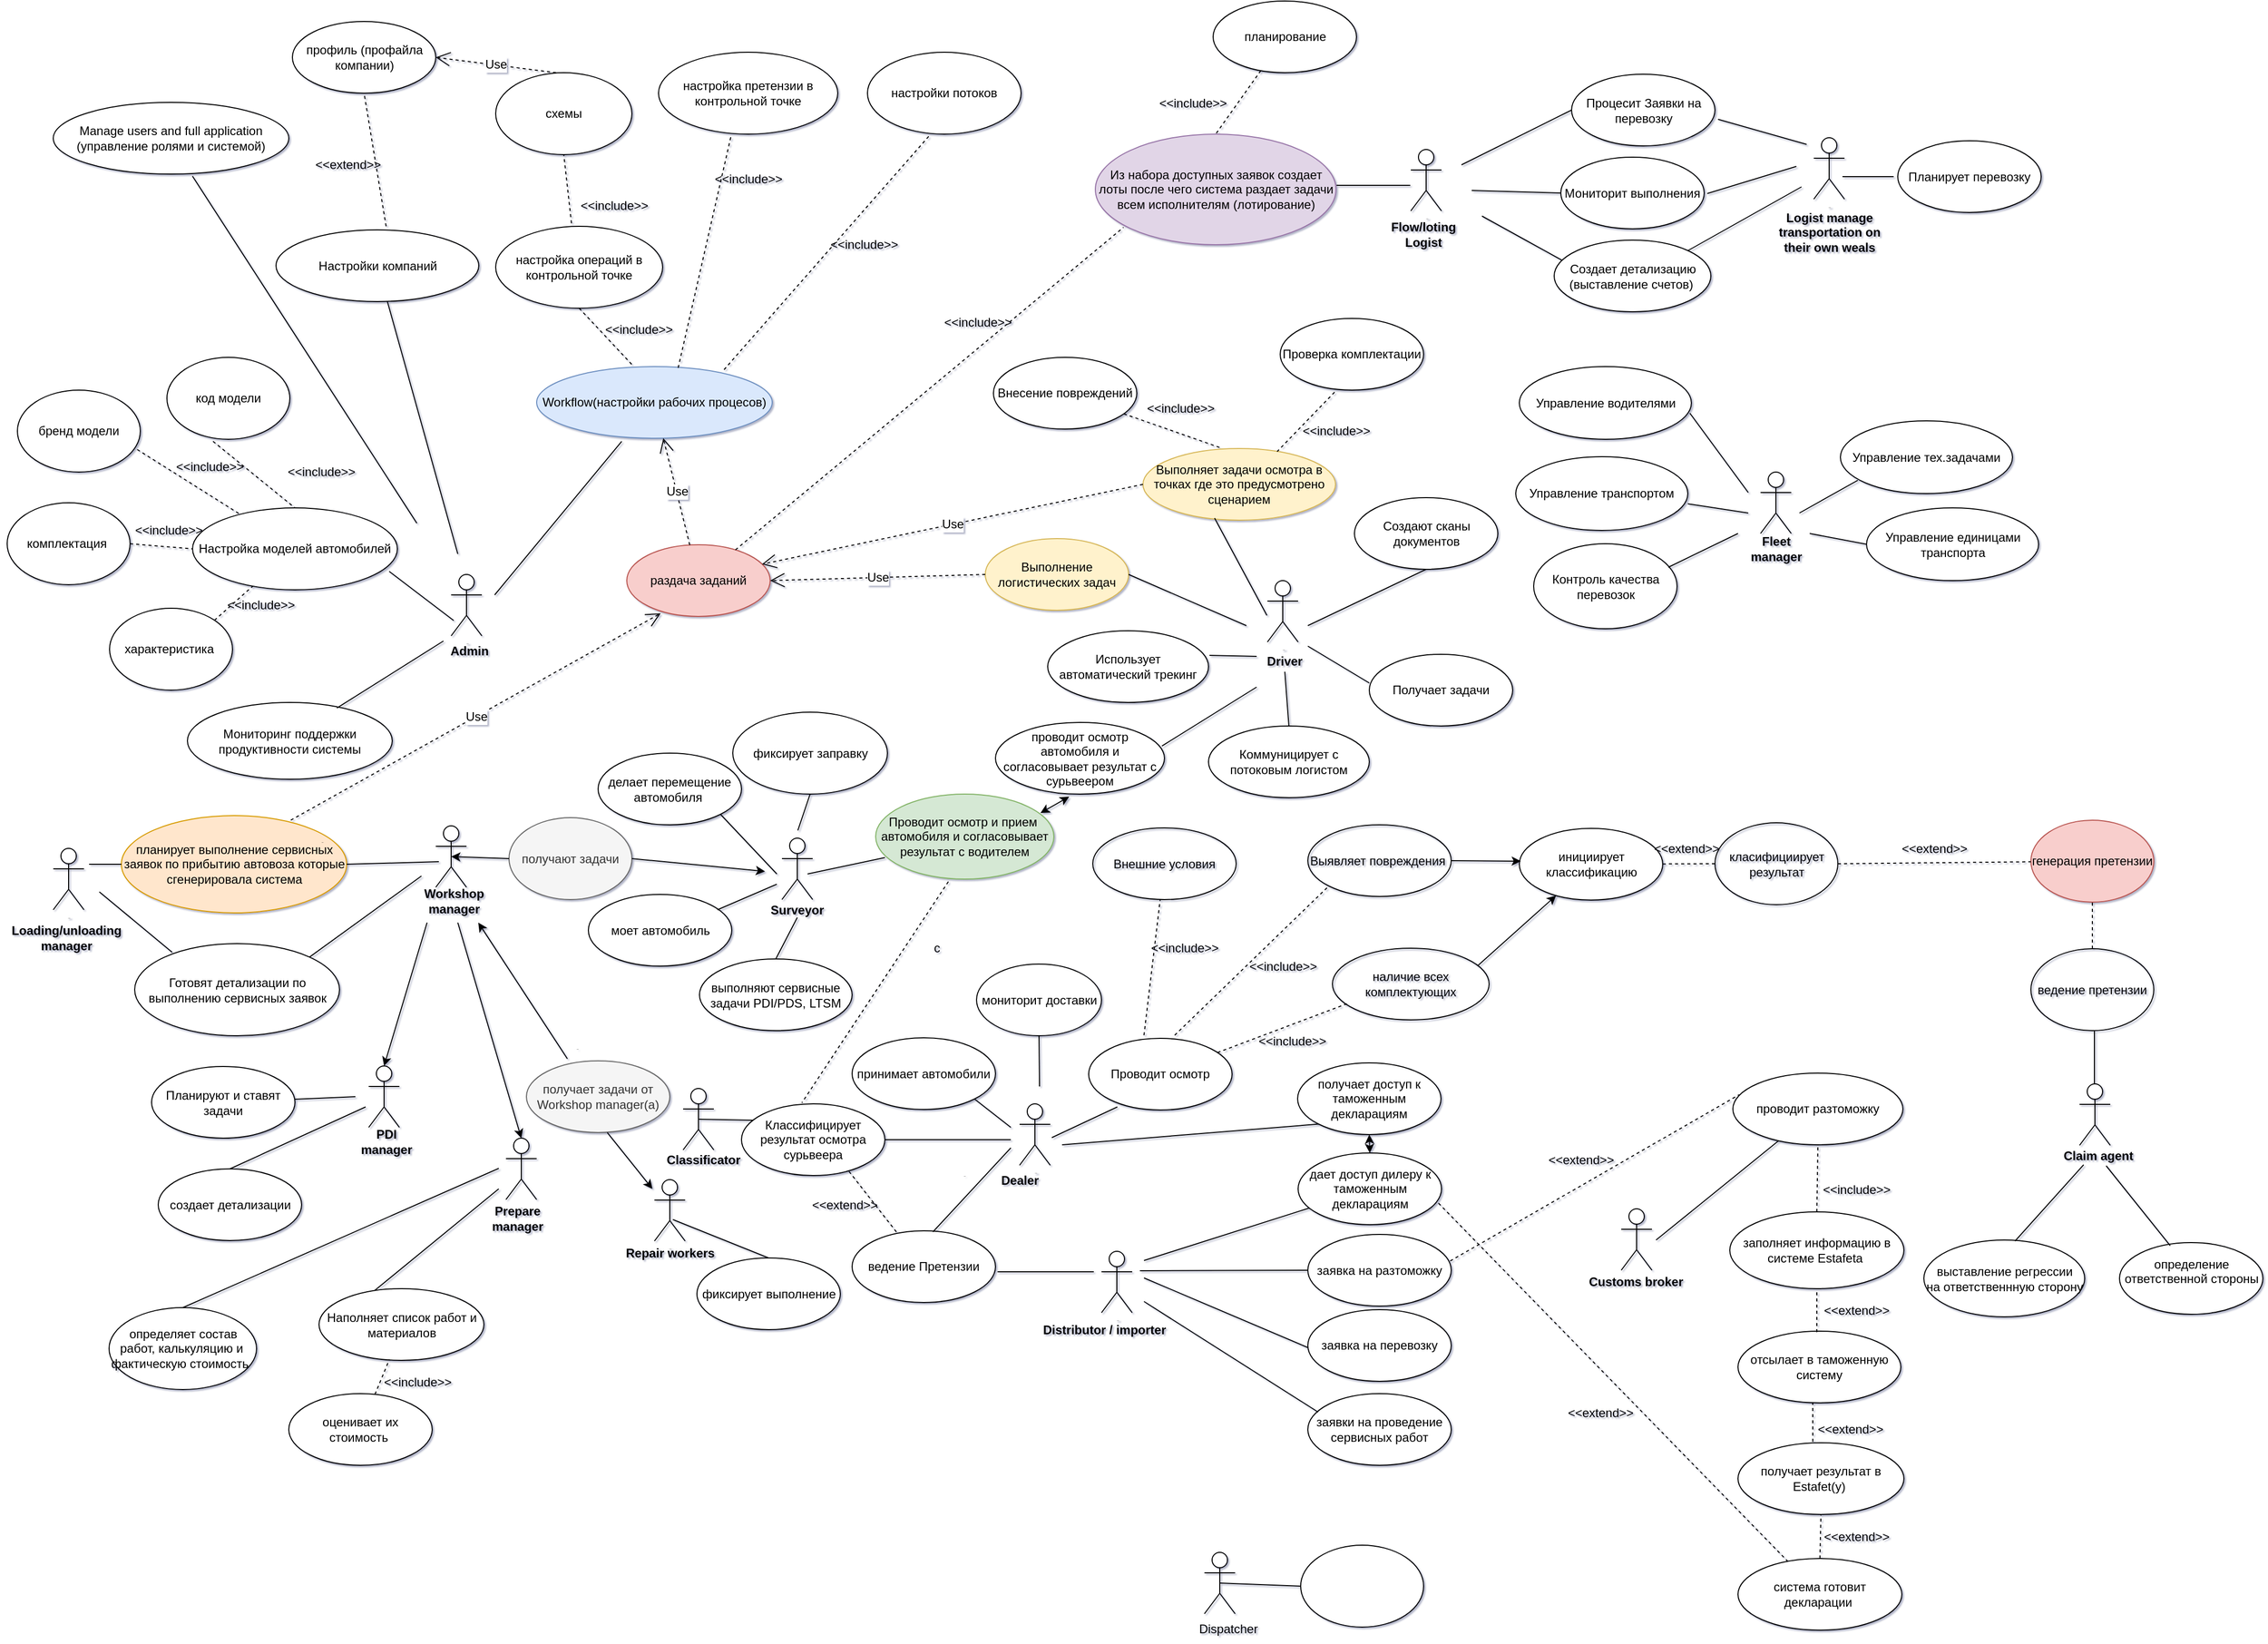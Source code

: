 <mxfile version="10.8.9" type="github"><diagram id="5whcgXVuGCMbvo6mKbPc" name="Page-1"><mxGraphModel dx="2269" dy="3134" grid="1" gridSize="10" guides="1" tooltips="1" connect="1" arrows="1" fold="1" page="1" pageScale="1" pageWidth="827" pageHeight="1169" background="none" math="0" shadow="1"><root><object label="" id="0"><mxCell/></object><mxCell id="1" parent="0"/><mxCell id="Q08epR4prEUGAhR8nIf7-2" value="Actor" style="shape=umlActor;verticalLabelPosition=bottom;labelBackgroundColor=#ffffff;verticalAlign=top;html=1;shadow=0;fontSize=1;" parent="1" vertex="1"><mxGeometry x="-386.5" y="-940" width="30" height="60" as="geometry"/></mxCell><mxCell id="Q08epR4prEUGAhR8nIf7-10" value="Manage users and full application&lt;br&gt;(управление ролями и системой)&lt;br&gt;" style="ellipse;whiteSpace=wrap;html=1;" parent="1" vertex="1"><mxGeometry x="-775" y="-1401" width="230" height="70" as="geometry"/></mxCell><mxCell id="Q08epR4prEUGAhR8nIf7-16" value="Workflow(настройки рабочих процесов)" style="ellipse;whiteSpace=wrap;html=1;fillColor=#dae8fc;strokeColor=#6c8ebf;" parent="1" vertex="1"><mxGeometry x="-303" y="-1143" width="230" height="70" as="geometry"/></mxCell><mxCell id="Q08epR4prEUGAhR8nIf7-82" value="Admin" style="text;html=1;strokeColor=none;fillColor=none;align=center;verticalAlign=middle;whiteSpace=wrap;rounded=0;shadow=0;fontStyle=1" parent="1" vertex="1"><mxGeometry x="-401.5" y="-875" width="65" height="20" as="geometry"/></mxCell><mxCell id="Q08epR4prEUGAhR8nIf7-102" value="Actor" style="shape=umlActor;verticalLabelPosition=bottom;labelBackgroundColor=#ffffff;verticalAlign=top;html=1;outlineConnect=0;shadow=0;fontSize=1;fontColor=none;" parent="1" vertex="1"><mxGeometry x="248.5" y="-279" width="30" height="60" as="geometry"/></mxCell><mxCell id="Q08epR4prEUGAhR8nIf7-103" value="Actor" style="shape=umlActor;verticalLabelPosition=bottom;labelBackgroundColor=#ffffff;verticalAlign=top;html=1;outlineConnect=0;shadow=0;fontSize=1;fontColor=none;" parent="1" vertex="1"><mxGeometry x="756" y="-320.5" width="30" height="60" as="geometry"/></mxCell><mxCell id="Q08epR4prEUGAhR8nIf7-104" value="&lt;br&gt;&lt;span&gt;Distributor / importer&lt;/span&gt;&lt;br&gt;" style="text;html=1;strokeColor=none;fillColor=none;align=center;verticalAlign=middle;whiteSpace=wrap;rounded=0;shadow=0;fontStyle=1" parent="1" vertex="1"><mxGeometry x="183" y="-225" width="137" height="30" as="geometry"/></mxCell><mxCell id="Q08epR4prEUGAhR8nIf7-106" value="&lt;br&gt;&lt;span&gt;Customs broker&lt;/span&gt;&lt;br&gt;" style="text;html=1;strokeColor=none;fillColor=none;align=center;verticalAlign=middle;whiteSpace=wrap;rounded=0;shadow=0;fontStyle=1" parent="1" vertex="1"><mxGeometry x="701.5" y="-272.5" width="137" height="30" as="geometry"/></mxCell><mxCell id="Q08epR4prEUGAhR8nIf7-110" value="Настройки компаний" style="ellipse;whiteSpace=wrap;html=1;" parent="1" vertex="1"><mxGeometry x="-557.5" y="-1276.5" width="198" height="70" as="geometry"/></mxCell><mxCell id="phRcH1ESiRIvlaLtqdOY-70" value="" style="endArrow=none;html=1;fontFamily=Helvetica;fontSize=12;fontColor=none;entryX=0.591;entryY=1.029;entryDx=0;entryDy=0;entryPerimeter=0;" parent="1" target="Q08epR4prEUGAhR8nIf7-10" edge="1"><mxGeometry width="50" height="50" relative="1" as="geometry"><mxPoint x="-420" y="-990" as="sourcePoint"/><mxPoint x="-274" y="-820" as="targetPoint"/></mxGeometry></mxCell><mxCell id="phRcH1ESiRIvlaLtqdOY-71" value="" style="endArrow=none;html=1;fontFamily=Helvetica;fontSize=12;fontColor=none;entryX=0.361;entryY=1.043;entryDx=0;entryDy=0;entryPerimeter=0;" parent="1" edge="1" target="Q08epR4prEUGAhR8nIf7-16"><mxGeometry width="50" height="50" relative="1" as="geometry"><mxPoint x="-344" y="-920" as="sourcePoint"/><mxPoint x="-236" y="-770" as="targetPoint"/></mxGeometry></mxCell><mxCell id="phRcH1ESiRIvlaLtqdOY-72" value="" style="endArrow=none;html=1;fontFamily=Helvetica;fontSize=12;fontColor=none;" parent="1" target="Q08epR4prEUGAhR8nIf7-110" edge="1"><mxGeometry width="50" height="50" relative="1" as="geometry"><mxPoint x="-380" y="-960" as="sourcePoint"/><mxPoint x="-206.5" y="-785" as="targetPoint"/></mxGeometry></mxCell><mxCell id="phRcH1ESiRIvlaLtqdOY-123" value="Actor" style="shape=umlActor;verticalLabelPosition=bottom;labelBackgroundColor=#ffffff;verticalAlign=top;html=1;fontSize=1;" parent="1" vertex="1"><mxGeometry x="-160" y="-438" width="30" height="60" as="geometry"/></mxCell><mxCell id="phRcH1ESiRIvlaLtqdOY-126" value="Text" style="text;html=1;strokeColor=none;fillColor=none;align=center;verticalAlign=middle;whiteSpace=wrap;rounded=0;fontSize=1;" parent="1" vertex="1"><mxGeometry x="-283" y="-487" width="40" height="20" as="geometry"/></mxCell><mxCell id="phRcH1ESiRIvlaLtqdOY-127" value="&lt;b&gt;Classificator&lt;/b&gt;" style="text;html=1;strokeColor=none;fillColor=none;align=center;verticalAlign=middle;whiteSpace=wrap;rounded=0;fontSize=12;" parent="1" vertex="1"><mxGeometry x="-190" y="-378" width="100" height="20" as="geometry"/></mxCell><mxCell id="yQU5rjS5qn2a9MkzIKj_-3" value="Классифицирует результат осмотра сурьвеера" style="ellipse;whiteSpace=wrap;html=1;shadow=0;fontFamily=Helvetica;fontSize=12;fontColor=none;" parent="1" vertex="1"><mxGeometry x="-103" y="-423" width="140" height="70" as="geometry"/></mxCell><mxCell id="i7MWlM9R_y1AKmwzSXvL-6" value="Настройка моделей автомобилей" style="ellipse;whiteSpace=wrap;html=1;fontSize=12;" parent="1" vertex="1"><mxGeometry x="-639" y="-1005" width="200" height="80" as="geometry"/></mxCell><mxCell id="i7MWlM9R_y1AKmwzSXvL-8" value="Мониторинг поддержки продуктивности системы" style="ellipse;whiteSpace=wrap;html=1;fontSize=12;" parent="1" vertex="1"><mxGeometry x="-644" y="-815" width="200" height="75" as="geometry"/></mxCell><mxCell id="i7MWlM9R_y1AKmwzSXvL-15" value="" style="endArrow=none;html=1;fontSize=12;exitX=0.96;exitY=0.775;exitDx=0;exitDy=0;exitPerimeter=0;" parent="1" source="i7MWlM9R_y1AKmwzSXvL-6" edge="1"><mxGeometry width="50" height="50" relative="1" as="geometry"><mxPoint x="-444" y="-875" as="sourcePoint"/><mxPoint x="-384" y="-895" as="targetPoint"/></mxGeometry></mxCell><mxCell id="i7MWlM9R_y1AKmwzSXvL-17" value="" style="endArrow=none;html=1;fontSize=12;exitX=0.73;exitY=0.073;exitDx=0;exitDy=0;exitPerimeter=0;" parent="1" source="i7MWlM9R_y1AKmwzSXvL-8" edge="1"><mxGeometry width="50" height="50" relative="1" as="geometry"><mxPoint x="-454" y="-795" as="sourcePoint"/><mxPoint x="-394" y="-875" as="targetPoint"/></mxGeometry></mxCell><mxCell id="i7MWlM9R_y1AKmwzSXvL-18" value="Actor" style="shape=umlActor;verticalLabelPosition=bottom;labelBackgroundColor=#ffffff;verticalAlign=top;html=1;fontSize=1;" parent="1" vertex="1"><mxGeometry x="550.5" y="-1355" width="30" height="60" as="geometry"/></mxCell><mxCell id="i7MWlM9R_y1AKmwzSXvL-19" value="Actor" style="shape=umlActor;verticalLabelPosition=bottom;labelBackgroundColor=#ffffff;verticalAlign=top;html=1;fontSize=1;" parent="1" vertex="1"><mxGeometry x="944" y="-1366.5" width="30" height="60" as="geometry"/></mxCell><mxCell id="i7MWlM9R_y1AKmwzSXvL-31" value="Logist manage transportation on their own weals" style="text;html=1;strokeColor=none;fillColor=none;align=center;verticalAlign=middle;whiteSpace=wrap;rounded=0;fontSize=12;fontStyle=1" parent="1" vertex="1"><mxGeometry x="903.5" y="-1303.5" width="111" height="58" as="geometry"/></mxCell><mxCell id="i7MWlM9R_y1AKmwzSXvL-34" value="Flow/loting Logist" style="text;html=1;strokeColor=none;fillColor=none;align=center;verticalAlign=middle;whiteSpace=wrap;rounded=0;fontSize=12;fontStyle=1" parent="1" vertex="1"><mxGeometry x="518" y="-1282" width="90" height="20" as="geometry"/></mxCell><mxCell id="i7MWlM9R_y1AKmwzSXvL-38" value="Процесит Заявки на перевозку" style="ellipse;whiteSpace=wrap;html=1;fontSize=12;" parent="1" vertex="1"><mxGeometry x="707.5" y="-1428.5" width="140" height="70" as="geometry"/></mxCell><mxCell id="i7MWlM9R_y1AKmwzSXvL-39" value="Планирует перевозку" style="ellipse;whiteSpace=wrap;html=1;fontSize=12;" parent="1" vertex="1"><mxGeometry x="1026" y="-1363.5" width="140" height="70" as="geometry"/></mxCell><mxCell id="i7MWlM9R_y1AKmwzSXvL-41" value="Мониторит выполнения" style="ellipse;whiteSpace=wrap;html=1;fontSize=12;" parent="1" vertex="1"><mxGeometry x="697" y="-1347.5" width="140" height="70" as="geometry"/></mxCell><mxCell id="i7MWlM9R_y1AKmwzSXvL-42" value="Создает детализацию&lt;br&gt;(выставление счетов)&amp;nbsp;" style="ellipse;whiteSpace=wrap;html=1;fontSize=12;" parent="1" vertex="1"><mxGeometry x="690.5" y="-1266.5" width="153" height="70" as="geometry"/></mxCell><mxCell id="i7MWlM9R_y1AKmwzSXvL-43" value="" style="endArrow=none;html=1;fontSize=12;exitX=0.925;exitY=0.757;exitDx=0;exitDy=0;exitPerimeter=0;" parent="1" edge="1"><mxGeometry width="50" height="50" relative="1" as="geometry"><mxPoint x="850.5" y="-1384.5" as="sourcePoint"/><mxPoint x="937" y="-1360" as="targetPoint"/></mxGeometry></mxCell><mxCell id="i7MWlM9R_y1AKmwzSXvL-44" value="" style="endArrow=none;html=1;fontSize=12;entryX=0.049;entryY=0.279;entryDx=0;entryDy=0;entryPerimeter=0;" parent="1" target="i7MWlM9R_y1AKmwzSXvL-42" edge="1"><mxGeometry width="50" height="50" relative="1" as="geometry"><mxPoint x="620" y="-1290" as="sourcePoint"/><mxPoint x="690" y="-1247" as="targetPoint"/></mxGeometry></mxCell><mxCell id="i7MWlM9R_y1AKmwzSXvL-45" value="" style="endArrow=none;html=1;fontSize=12;" parent="1" edge="1"><mxGeometry width="50" height="50" relative="1" as="geometry"><mxPoint x="1022" y="-1328.5" as="sourcePoint"/><mxPoint x="972" y="-1328.5" as="targetPoint"/></mxGeometry></mxCell><mxCell id="i7MWlM9R_y1AKmwzSXvL-46" value="" style="endArrow=none;html=1;fontSize=12;" parent="1" edge="1"><mxGeometry width="50" height="50" relative="1" as="geometry"><mxPoint x="927" y="-1338.5" as="sourcePoint"/><mxPoint x="840" y="-1312" as="targetPoint"/></mxGeometry></mxCell><mxCell id="i7MWlM9R_y1AKmwzSXvL-47" value="" style="endArrow=none;html=1;fontSize=12;entryX=0;entryY=0.5;entryDx=0;entryDy=0;" parent="1" target="i7MWlM9R_y1AKmwzSXvL-38" edge="1"><mxGeometry width="50" height="50" relative="1" as="geometry"><mxPoint x="600" y="-1340" as="sourcePoint"/><mxPoint x="500.5" y="-667.5" as="targetPoint"/></mxGeometry></mxCell><mxCell id="i7MWlM9R_y1AKmwzSXvL-48" value="" style="endArrow=none;html=1;fontSize=12;entryX=0;entryY=0.5;entryDx=0;entryDy=0;" parent="1" target="i7MWlM9R_y1AKmwzSXvL-41" edge="1"><mxGeometry width="50" height="50" relative="1" as="geometry"><mxPoint x="610" y="-1315" as="sourcePoint"/><mxPoint x="510.5" y="-547.5" as="targetPoint"/></mxGeometry></mxCell><mxCell id="i7MWlM9R_y1AKmwzSXvL-49" value="" style="endArrow=none;html=1;fontSize=12;exitX=1;exitY=0;exitDx=0;exitDy=0;" parent="1" source="i7MWlM9R_y1AKmwzSXvL-42" edge="1"><mxGeometry width="50" height="50" relative="1" as="geometry"><mxPoint x="842.5" y="-1262.5" as="sourcePoint"/><mxPoint x="932" y="-1318.5" as="targetPoint"/></mxGeometry></mxCell><mxCell id="i7MWlM9R_y1AKmwzSXvL-52" value="Из набора доступных заявок создает лоты после чего система раздает задачи всем исполнителям (лотирование)" style="ellipse;whiteSpace=wrap;html=1;fontSize=12;fillColor=#e1d5e7;strokeColor=#9673a6;" parent="1" vertex="1"><mxGeometry x="242.5" y="-1370" width="235" height="108" as="geometry"/></mxCell><mxCell id="i7MWlM9R_y1AKmwzSXvL-53" value="планирование" style="ellipse;whiteSpace=wrap;html=1;fontSize=12;" parent="1" vertex="1"><mxGeometry x="357.5" y="-1500" width="140" height="70" as="geometry"/></mxCell><mxCell id="i7MWlM9R_y1AKmwzSXvL-54" value="раздача заданий" style="ellipse;whiteSpace=wrap;html=1;fontSize=12;fillColor=#f8cecc;strokeColor=#b85450;" parent="1" vertex="1"><mxGeometry x="-215" y="-969" width="140" height="70" as="geometry"/></mxCell><mxCell id="i7MWlM9R_y1AKmwzSXvL-56" value="" style="endArrow=none;dashed=1;html=1;fontSize=12;entryX=0.5;entryY=0;entryDx=0;entryDy=0;" parent="1" source="i7MWlM9R_y1AKmwzSXvL-53" target="i7MWlM9R_y1AKmwzSXvL-52" edge="1"><mxGeometry width="50" height="50" relative="1" as="geometry"><mxPoint x="199" y="-1179" as="sourcePoint"/><mxPoint x="340" y="-1260" as="targetPoint"/></mxGeometry></mxCell><mxCell id="i7MWlM9R_y1AKmwzSXvL-57" value="" style="endArrow=none;dashed=1;html=1;fontSize=12;entryX=0.117;entryY=0.843;entryDx=0;entryDy=0;entryPerimeter=0;" parent="1" source="i7MWlM9R_y1AKmwzSXvL-54" target="i7MWlM9R_y1AKmwzSXvL-52" edge="1"><mxGeometry width="50" height="50" relative="1" as="geometry"><mxPoint x="399" y="-1179" as="sourcePoint"/><mxPoint x="397" y="-1244" as="targetPoint"/></mxGeometry></mxCell><mxCell id="i7MWlM9R_y1AKmwzSXvL-58" value="&amp;lt;&amp;lt;include&amp;gt;&amp;gt;" style="text;html=1;strokeColor=none;fillColor=none;align=center;verticalAlign=middle;whiteSpace=wrap;rounded=0;fontSize=12;" parent="1" vertex="1"><mxGeometry x="317.5" y="-1410" width="40" height="20" as="geometry"/></mxCell><mxCell id="i7MWlM9R_y1AKmwzSXvL-59" value="&amp;lt;&amp;lt;include&amp;gt;&amp;gt;" style="text;html=1;strokeColor=none;fillColor=none;align=center;verticalAlign=middle;whiteSpace=wrap;rounded=0;fontSize=12;" parent="1" vertex="1"><mxGeometry x="107.5" y="-1196.5" width="40" height="20" as="geometry"/></mxCell><mxCell id="i7MWlM9R_y1AKmwzSXvL-60" value="Actor" style="shape=umlActor;verticalLabelPosition=bottom;labelBackgroundColor=#ffffff;verticalAlign=top;html=1;shadow=0;fontSize=1;" parent="1" vertex="1"><mxGeometry x="410.5" y="-934" width="30" height="60" as="geometry"/></mxCell><mxCell id="i7MWlM9R_y1AKmwzSXvL-61" value="Driver" style="text;html=1;strokeColor=none;fillColor=none;align=center;verticalAlign=middle;whiteSpace=wrap;rounded=0;shadow=0;fontStyle=1" parent="1" vertex="1"><mxGeometry x="395" y="-865" width="65" height="20" as="geometry"/></mxCell><mxCell id="i7MWlM9R_y1AKmwzSXvL-62" value="Получает задачи" style="ellipse;whiteSpace=wrap;html=1;fontSize=12;" parent="1" vertex="1"><mxGeometry x="510" y="-862" width="140" height="70" as="geometry"/></mxCell><mxCell id="i7MWlM9R_y1AKmwzSXvL-63" value="Выполнение логистических задач" style="ellipse;whiteSpace=wrap;html=1;fontSize=12;fillColor=#fff2cc;strokeColor=#d6b656;" parent="1" vertex="1"><mxGeometry x="135" y="-975" width="140" height="70" as="geometry"/></mxCell><mxCell id="i7MWlM9R_y1AKmwzSXvL-64" value="Выполняет задачи осмотра в точках где это предусмотрено сценарием" style="ellipse;whiteSpace=wrap;html=1;fontSize=12;fillColor=#fff2cc;strokeColor=#d6b656;" parent="1" vertex="1"><mxGeometry x="289" y="-1063" width="188" height="70" as="geometry"/></mxCell><mxCell id="i7MWlM9R_y1AKmwzSXvL-66" value="Использует автоматический трекинг" style="ellipse;whiteSpace=wrap;html=1;fontSize=12;" parent="1" vertex="1"><mxGeometry x="196" y="-885" width="157" height="70" as="geometry"/></mxCell><mxCell id="i7MWlM9R_y1AKmwzSXvL-67" value="Внесение повреждений" style="ellipse;whiteSpace=wrap;html=1;fontSize=12;" parent="1" vertex="1"><mxGeometry x="143" y="-1152" width="140" height="70" as="geometry"/></mxCell><mxCell id="i7MWlM9R_y1AKmwzSXvL-68" value="Проверка комплектации" style="ellipse;whiteSpace=wrap;html=1;fontSize=12;" parent="1" vertex="1"><mxGeometry x="423" y="-1190" width="140" height="70" as="geometry"/></mxCell><mxCell id="i7MWlM9R_y1AKmwzSXvL-70" value="" style="endArrow=none;html=1;fontSize=12;entryX=0;entryY=0.4;entryDx=0;entryDy=0;entryPerimeter=0;" parent="1" target="i7MWlM9R_y1AKmwzSXvL-62" edge="1"><mxGeometry width="50" height="50" relative="1" as="geometry"><mxPoint x="450" y="-870" as="sourcePoint"/><mxPoint x="510" y="-870" as="targetPoint"/></mxGeometry></mxCell><mxCell id="i7MWlM9R_y1AKmwzSXvL-72" value="" style="endArrow=none;html=1;fontSize=12;exitX=1.006;exitY=0.343;exitDx=0;exitDy=0;exitPerimeter=0;" parent="1" source="i7MWlM9R_y1AKmwzSXvL-66" edge="1"><mxGeometry width="50" height="50" relative="1" as="geometry"><mxPoint x="350" y="-800" as="sourcePoint"/><mxPoint x="400" y="-860" as="targetPoint"/></mxGeometry></mxCell><mxCell id="i7MWlM9R_y1AKmwzSXvL-73" value="" style="endArrow=none;dashed=1;html=1;fontSize=12;entryX=0.399;entryY=-0.014;entryDx=0;entryDy=0;entryPerimeter=0;" parent="1" source="i7MWlM9R_y1AKmwzSXvL-67" target="i7MWlM9R_y1AKmwzSXvL-64" edge="1"><mxGeometry width="50" height="50" relative="1" as="geometry"><mxPoint x="190" y="-1000" as="sourcePoint"/><mxPoint x="220" y="-960" as="targetPoint"/></mxGeometry></mxCell><mxCell id="i7MWlM9R_y1AKmwzSXvL-74" value="" style="endArrow=none;dashed=1;html=1;fontSize=12;exitX=0.379;exitY=1.029;exitDx=0;exitDy=0;exitPerimeter=0;" parent="1" source="i7MWlM9R_y1AKmwzSXvL-68" edge="1"><mxGeometry width="50" height="50" relative="1" as="geometry"><mxPoint x="140" y="-810" as="sourcePoint"/><mxPoint x="420" y="-1060" as="targetPoint"/></mxGeometry></mxCell><mxCell id="i7MWlM9R_y1AKmwzSXvL-75" value="Коммуницирует с потоковым логистом" style="ellipse;whiteSpace=wrap;html=1;fontSize=12;" parent="1" vertex="1"><mxGeometry x="353" y="-792" width="157" height="70" as="geometry"/></mxCell><mxCell id="i7MWlM9R_y1AKmwzSXvL-76" value="" style="endArrow=none;html=1;fontSize=12;exitX=0.5;exitY=0;exitDx=0;exitDy=0;entryX=0.5;entryY=1;entryDx=0;entryDy=0;" parent="1" source="i7MWlM9R_y1AKmwzSXvL-75" target="i7MWlM9R_y1AKmwzSXvL-61" edge="1"><mxGeometry width="50" height="50" relative="1" as="geometry"><mxPoint x="400" y="-780" as="sourcePoint"/><mxPoint x="450" y="-830" as="targetPoint"/></mxGeometry></mxCell><mxCell id="i7MWlM9R_y1AKmwzSXvL-77" value="Создают сканы документов" style="ellipse;whiteSpace=wrap;html=1;fontSize=12;" parent="1" vertex="1"><mxGeometry x="495.5" y="-1015" width="140" height="70" as="geometry"/></mxCell><mxCell id="i7MWlM9R_y1AKmwzSXvL-78" value="" style="endArrow=none;html=1;fontSize=12;entryX=0.5;entryY=1;entryDx=0;entryDy=0;" parent="1" target="i7MWlM9R_y1AKmwzSXvL-77" edge="1"><mxGeometry width="50" height="50" relative="1" as="geometry"><mxPoint x="450" y="-890" as="sourcePoint"/><mxPoint x="460" y="-980" as="targetPoint"/></mxGeometry></mxCell><mxCell id="i7MWlM9R_y1AKmwzSXvL-79" value="&amp;lt;&amp;lt;include&amp;gt;&amp;gt;" style="text;html=1;strokeColor=none;fillColor=none;align=center;verticalAlign=middle;whiteSpace=wrap;rounded=0;fontSize=12;" parent="1" vertex="1"><mxGeometry x="306" y="-1112" width="40" height="20" as="geometry"/></mxCell><mxCell id="i7MWlM9R_y1AKmwzSXvL-80" value="&amp;lt;&amp;lt;include&amp;gt;&amp;gt;" style="text;html=1;strokeColor=none;fillColor=none;align=center;verticalAlign=middle;whiteSpace=wrap;rounded=0;fontSize=12;" parent="1" vertex="1"><mxGeometry x="457.5" y="-1090" width="40" height="20" as="geometry"/></mxCell><mxCell id="i7MWlM9R_y1AKmwzSXvL-81" value="Actor" style="shape=umlActor;verticalLabelPosition=bottom;labelBackgroundColor=#ffffff;verticalAlign=top;html=1;fontSize=1;" parent="1" vertex="1"><mxGeometry x="-63.5" y="-682.5" width="30" height="60" as="geometry"/></mxCell><mxCell id="i7MWlM9R_y1AKmwzSXvL-85" value="&lt;br&gt;&lt;span&gt;Surveyor&lt;/span&gt;&lt;br&gt;" style="text;html=1;strokeColor=none;fillColor=none;align=center;verticalAlign=middle;whiteSpace=wrap;rounded=0;shadow=0;fontStyle=1" parent="1" vertex="1"><mxGeometry x="-86" y="-635" width="75" height="30" as="geometry"/></mxCell><mxCell id="i7MWlM9R_y1AKmwzSXvL-86" value="Проводит осмотр и прием&amp;nbsp; автомобиля и согласовывает результат с водителем" style="ellipse;whiteSpace=wrap;html=1;fontSize=12;fillColor=#d5e8d4;strokeColor=#82b366;" parent="1" vertex="1"><mxGeometry x="28" y="-725.5" width="174" height="83" as="geometry"/></mxCell><mxCell id="i7MWlM9R_y1AKmwzSXvL-87" value="проводит осмотр автомобиля и согласовывает результат с сурьвеером" style="ellipse;whiteSpace=wrap;html=1;fontSize=12;" parent="1" vertex="1"><mxGeometry x="145" y="-795.5" width="165" height="70" as="geometry"/></mxCell><mxCell id="i7MWlM9R_y1AKmwzSXvL-88" value="" style="endArrow=none;html=1;fontSize=12;exitX=0.985;exitY=0.329;exitDx=0;exitDy=0;exitPerimeter=0;" parent="1" source="i7MWlM9R_y1AKmwzSXvL-87" edge="1"><mxGeometry width="50" height="50" relative="1" as="geometry"><mxPoint x="250" y="-710" as="sourcePoint"/><mxPoint x="400" y="-830" as="targetPoint"/></mxGeometry></mxCell><mxCell id="i7MWlM9R_y1AKmwzSXvL-90" value="делает перемещение автомобиля&amp;nbsp;" style="ellipse;whiteSpace=wrap;html=1;fontSize=12;" parent="1" vertex="1"><mxGeometry x="-243" y="-765.5" width="140" height="70" as="geometry"/></mxCell><mxCell id="i7MWlM9R_y1AKmwzSXvL-91" value="моет автомобиль" style="ellipse;whiteSpace=wrap;html=1;fontSize=12;" parent="1" vertex="1"><mxGeometry x="-252.5" y="-627.5" width="140" height="70" as="geometry"/></mxCell><mxCell id="i7MWlM9R_y1AKmwzSXvL-92" value="фиксирует заправку" style="ellipse;whiteSpace=wrap;html=1;fontSize=12;" parent="1" vertex="1"><mxGeometry x="-111.5" y="-805.5" width="151" height="80" as="geometry"/></mxCell><mxCell id="i7MWlM9R_y1AKmwzSXvL-95" value="" style="endArrow=none;html=1;fontSize=12;entryX=0.052;entryY=0.747;entryDx=0;entryDy=0;entryPerimeter=0;" parent="1" target="i7MWlM9R_y1AKmwzSXvL-86" edge="1"><mxGeometry width="50" height="50" relative="1" as="geometry"><mxPoint x="-38.5" y="-647.5" as="sourcePoint"/><mxPoint x="11.5" y="-687.5" as="targetPoint"/></mxGeometry></mxCell><mxCell id="i7MWlM9R_y1AKmwzSXvL-96" value="" style="endArrow=none;html=1;fontSize=12;exitX=1;exitY=1;exitDx=0;exitDy=0;" parent="1" edge="1" source="i7MWlM9R_y1AKmwzSXvL-90"><mxGeometry width="50" height="50" relative="1" as="geometry"><mxPoint x="-118.5" y="-674.5" as="sourcePoint"/><mxPoint x="-68.5" y="-647.5" as="targetPoint"/></mxGeometry></mxCell><mxCell id="i7MWlM9R_y1AKmwzSXvL-97" value="" style="endArrow=none;html=1;fontSize=12;entryX=0.5;entryY=1;entryDx=0;entryDy=0;" parent="1" target="i7MWlM9R_y1AKmwzSXvL-92" edge="1"><mxGeometry width="50" height="50" relative="1" as="geometry"><mxPoint x="-48" y="-690" as="sourcePoint"/><mxPoint x="1.5" y="-587.5" as="targetPoint"/></mxGeometry></mxCell><mxCell id="i7MWlM9R_y1AKmwzSXvL-98" value="" style="endArrow=none;html=1;fontSize=12;exitX=0.9;exitY=0.214;exitDx=0;exitDy=0;exitPerimeter=0;" parent="1" source="i7MWlM9R_y1AKmwzSXvL-91" edge="1"><mxGeometry width="50" height="50" relative="1" as="geometry"><mxPoint x="-118.5" y="-587.5" as="sourcePoint"/><mxPoint x="-68.5" y="-637.5" as="targetPoint"/></mxGeometry></mxCell><mxCell id="i7MWlM9R_y1AKmwzSXvL-99" value="выполняют сервисные задачи PDI/PDS, LTSM" style="ellipse;whiteSpace=wrap;html=1;fontSize=12;" parent="1" vertex="1"><mxGeometry x="-144" y="-564.5" width="149" height="70" as="geometry"/></mxCell><mxCell id="i7MWlM9R_y1AKmwzSXvL-100" value="" style="endArrow=none;html=1;fontSize=12;entryX=0.5;entryY=1;entryDx=0;entryDy=0;exitX=0.5;exitY=0;exitDx=0;exitDy=0;" parent="1" source="i7MWlM9R_y1AKmwzSXvL-99" target="i7MWlM9R_y1AKmwzSXvL-85" edge="1"><mxGeometry width="50" height="50" relative="1" as="geometry"><mxPoint x="-78.5" y="-557.5" as="sourcePoint"/><mxPoint x="-28.5" y="-607.5" as="targetPoint"/></mxGeometry></mxCell><mxCell id="i7MWlM9R_y1AKmwzSXvL-101" value="Actor" style="shape=umlActor;verticalLabelPosition=bottom;labelBackgroundColor=#ffffff;verticalAlign=top;html=1;outlineConnect=0;fontSize=1;" parent="1" vertex="1"><mxGeometry x="-401.5" y="-694.5" width="30" height="60" as="geometry"/></mxCell><mxCell id="i7MWlM9R_y1AKmwzSXvL-102" value="&lt;br&gt;&lt;span&gt;Loading/unloading manager&lt;/span&gt;&lt;br&gt;" style="text;html=1;strokeColor=none;fillColor=none;align=center;verticalAlign=middle;whiteSpace=wrap;rounded=0;shadow=0;fontStyle=1" parent="1" vertex="1"><mxGeometry x="-827" y="-612.5" width="130" height="40" as="geometry"/></mxCell><mxCell id="i7MWlM9R_y1AKmwzSXvL-103" value="планирует выполнение сервисных заявок по прибытию автовоза которые сгенерировала система" style="ellipse;whiteSpace=wrap;html=1;fontSize=12;fillColor=#ffe6cc;strokeColor=#d79b00;" parent="1" vertex="1"><mxGeometry x="-708.5" y="-704.5" width="220" height="95" as="geometry"/></mxCell><mxCell id="i7MWlM9R_y1AKmwzSXvL-104" value="Text" style="text;html=1;resizable=0;points=[];autosize=1;align=left;verticalAlign=top;spacingTop=-4;fontSize=1;" parent="1" vertex="1"><mxGeometry x="-515.5" y="-682.5" width="20" as="geometry"/></mxCell><mxCell id="i7MWlM9R_y1AKmwzSXvL-107" value="Actor" style="shape=umlActor;verticalLabelPosition=bottom;labelBackgroundColor=#ffffff;verticalAlign=top;html=1;outlineConnect=0;fontSize=1;" parent="1" vertex="1"><mxGeometry x="-775" y="-672.5" width="30" height="60" as="geometry"/></mxCell><mxCell id="i7MWlM9R_y1AKmwzSXvL-108" value="&lt;br&gt;&lt;span&gt;Workshop manager&lt;/span&gt;&lt;br&gt;" style="text;html=1;strokeColor=none;fillColor=none;align=center;verticalAlign=middle;whiteSpace=wrap;rounded=0;shadow=0;fontStyle=1" parent="1" vertex="1"><mxGeometry x="-421" y="-648.5" width="75" height="40" as="geometry"/></mxCell><mxCell id="i7MWlM9R_y1AKmwzSXvL-109" value="" style="endArrow=none;html=1;fontSize=12;fontColor=#000000;entryX=0;entryY=0.5;entryDx=0;entryDy=0;" parent="1" target="i7MWlM9R_y1AKmwzSXvL-103" edge="1"><mxGeometry width="50" height="50" relative="1" as="geometry"><mxPoint x="-740" y="-657" as="sourcePoint"/><mxPoint x="-668.5" y="-599.5" as="targetPoint"/></mxGeometry></mxCell><mxCell id="i7MWlM9R_y1AKmwzSXvL-112" value="" style="endArrow=none;html=1;fontSize=12;fontColor=#000000;exitX=1;exitY=0.5;exitDx=0;exitDy=0;" parent="1" source="i7MWlM9R_y1AKmwzSXvL-103" edge="1"><mxGeometry width="50" height="50" relative="1" as="geometry"><mxPoint x="-488.5" y="-629.5" as="sourcePoint"/><mxPoint x="-398.5" y="-659.5" as="targetPoint"/></mxGeometry></mxCell><mxCell id="i7MWlM9R_y1AKmwzSXvL-113" value="Готовят детализации по выполнению сервисных заявок" style="ellipse;whiteSpace=wrap;html=1;fontSize=12;fontColor=#000000;" parent="1" vertex="1"><mxGeometry x="-695.5" y="-579.5" width="200" height="90" as="geometry"/></mxCell><mxCell id="i7MWlM9R_y1AKmwzSXvL-114" value="" style="endArrow=none;html=1;fontSize=12;fontColor=#000000;entryX=0.183;entryY=0.094;entryDx=0;entryDy=0;entryPerimeter=0;" parent="1" target="i7MWlM9R_y1AKmwzSXvL-113" edge="1"><mxGeometry width="50" height="50" relative="1" as="geometry"><mxPoint x="-730" y="-630" as="sourcePoint"/><mxPoint x="-688.5" y="-629.5" as="targetPoint"/></mxGeometry></mxCell><mxCell id="i7MWlM9R_y1AKmwzSXvL-115" value="" style="endArrow=none;html=1;fontSize=12;fontColor=#000000;entryX=0.25;entryY=0;entryDx=0;entryDy=0;exitX=1;exitY=0;exitDx=0;exitDy=0;" parent="1" source="i7MWlM9R_y1AKmwzSXvL-113" edge="1"><mxGeometry width="50" height="50" relative="1" as="geometry"><mxPoint x="-508.5" y="-570.5" as="sourcePoint"/><mxPoint x="-415.5" y="-645.5" as="targetPoint"/></mxGeometry></mxCell><mxCell id="i7MWlM9R_y1AKmwzSXvL-117" value="" style="endArrow=none;html=1;fontSize=12;fontColor=#000000;entryX=0.079;entryY=0.229;entryDx=0;entryDy=0;exitX=0.5;exitY=0.5;exitDx=0;exitDy=0;exitPerimeter=0;entryPerimeter=0;" parent="1" source="phRcH1ESiRIvlaLtqdOY-123" target="yQU5rjS5qn2a9MkzIKj_-3" edge="1"><mxGeometry width="50" height="50" relative="1" as="geometry"><mxPoint x="-258" y="-482" as="sourcePoint"/><mxPoint x="-193" y="-517" as="targetPoint"/></mxGeometry></mxCell><mxCell id="i7MWlM9R_y1AKmwzSXvL-120" value="Actor" style="shape=umlActor;verticalLabelPosition=bottom;labelBackgroundColor=#ffffff;verticalAlign=top;html=1;fontSize=1;" parent="1" vertex="1"><mxGeometry x="168.5" y="-423" width="30" height="60" as="geometry"/></mxCell><mxCell id="i7MWlM9R_y1AKmwzSXvL-121" value="Text" style="text;html=1;strokeColor=none;fillColor=none;align=center;verticalAlign=middle;whiteSpace=wrap;rounded=0;fontSize=1;" parent="1" vertex="1"><mxGeometry x="95" y="-363" width="40" height="20" as="geometry"/></mxCell><mxCell id="i7MWlM9R_y1AKmwzSXvL-122" value="&lt;b&gt;Dealer&lt;/b&gt;" style="text;html=1;strokeColor=none;fillColor=none;align=center;verticalAlign=middle;whiteSpace=wrap;rounded=0;fontSize=12;" parent="1" vertex="1"><mxGeometry x="118.5" y="-358" width="100" height="20" as="geometry"/></mxCell><mxCell id="i7MWlM9R_y1AKmwzSXvL-123" value="" style="endArrow=none;html=1;fontSize=12;fontColor=#000000;exitX=1;exitY=0.5;exitDx=0;exitDy=0;" parent="1" source="yQU5rjS5qn2a9MkzIKj_-3" edge="1"><mxGeometry width="50" height="50" relative="1" as="geometry"><mxPoint x="22" y="-413" as="sourcePoint"/><mxPoint x="160" y="-388" as="targetPoint"/></mxGeometry></mxCell><mxCell id="i7MWlM9R_y1AKmwzSXvL-124" value="ведение Претензии" style="ellipse;whiteSpace=wrap;html=1;fontSize=12;fontColor=#000000;" parent="1" vertex="1"><mxGeometry x="5" y="-299" width="140" height="70" as="geometry"/></mxCell><mxCell id="i7MWlM9R_y1AKmwzSXvL-127" value="" style="endArrow=none;dashed=1;html=1;fontSize=12;fontColor=#000000;entryX=0.421;entryY=-0.014;entryDx=0;entryDy=0;entryPerimeter=0;" parent="1" target="yQU5rjS5qn2a9MkzIKj_-3" edge="1"><mxGeometry width="50" height="50" relative="1" as="geometry"><mxPoint x="99" y="-640" as="sourcePoint"/><mxPoint x="-140" y="-610" as="targetPoint"/></mxGeometry></mxCell><mxCell id="i7MWlM9R_y1AKmwzSXvL-128" value="с" style="text;html=1;strokeColor=none;fillColor=none;align=center;verticalAlign=middle;whiteSpace=wrap;rounded=0;fontSize=12;fontColor=#000000;" parent="1" vertex="1"><mxGeometry x="67.5" y="-585" width="40" height="20" as="geometry"/></mxCell><mxCell id="i7MWlM9R_y1AKmwzSXvL-129" value="" style="endArrow=none;dashed=1;html=1;fontSize=12;fontColor=#000000;exitX=0.75;exitY=0.943;exitDx=0;exitDy=0;exitPerimeter=0;" parent="1" source="yQU5rjS5qn2a9MkzIKj_-3" target="i7MWlM9R_y1AKmwzSXvL-124" edge="1"><mxGeometry width="50" height="50" relative="1" as="geometry"><mxPoint x="-100" y="-270" as="sourcePoint"/><mxPoint x="-50" y="-320" as="targetPoint"/></mxGeometry></mxCell><mxCell id="i7MWlM9R_y1AKmwzSXvL-130" value="&amp;lt;&amp;lt;extend&amp;gt;&amp;gt;" style="text;html=1;strokeColor=none;fillColor=none;align=center;verticalAlign=middle;whiteSpace=wrap;rounded=0;fontSize=12;fontColor=#000000;" parent="1" vertex="1"><mxGeometry x="-22" y="-334" width="40" height="20" as="geometry"/></mxCell><mxCell id="i7MWlM9R_y1AKmwzSXvL-133" value="Actor" style="shape=umlActor;verticalLabelPosition=bottom;labelBackgroundColor=#ffffff;verticalAlign=top;html=1;fontSize=1;fontColor=none;labelBorderColor=#000000;noLabel=1;" parent="1" vertex="1"><mxGeometry x="1203.5" y="-442.5" width="30" height="60" as="geometry"/></mxCell><mxCell id="i7MWlM9R_y1AKmwzSXvL-134" value="&lt;b&gt;Claim agent&lt;/b&gt;" style="text;html=1;strokeColor=none;fillColor=none;align=center;verticalAlign=middle;whiteSpace=wrap;rounded=0;fontSize=12;" parent="1" vertex="1"><mxGeometry x="1171.5" y="-382.5" width="100" height="20" as="geometry"/></mxCell><mxCell id="i7MWlM9R_y1AKmwzSXvL-136" value="" style="endArrow=classic;startArrow=classic;html=1;fontSize=1;fontColor=none;entryX=0.436;entryY=1.036;entryDx=0;entryDy=0;entryPerimeter=0;exitX=0.925;exitY=0.223;exitDx=0;exitDy=0;exitPerimeter=0;" parent="1" source="i7MWlM9R_y1AKmwzSXvL-86" target="i7MWlM9R_y1AKmwzSXvL-87" edge="1"><mxGeometry width="50" height="50" relative="1" as="geometry"><mxPoint x="-110" y="-640" as="sourcePoint"/><mxPoint x="-60" y="-690" as="targetPoint"/></mxGeometry></mxCell><mxCell id="i7MWlM9R_y1AKmwzSXvL-139" value="" style="endArrow=none;html=1;fontSize=1;fontColor=none;exitX=0.564;exitY=0.014;exitDx=0;exitDy=0;exitPerimeter=0;" parent="1" source="i7MWlM9R_y1AKmwzSXvL-124" edge="1"><mxGeometry width="50" height="50" relative="1" as="geometry"><mxPoint x="100" y="-310" as="sourcePoint"/><mxPoint x="160" y="-380" as="targetPoint"/></mxGeometry></mxCell><mxCell id="i7MWlM9R_y1AKmwzSXvL-141" value="" style="endArrow=none;html=1;fontSize=1;fontColor=none;entryX=0.343;entryY=-0.133;entryDx=0;entryDy=0;entryPerimeter=0;" parent="1" edge="1"><mxGeometry width="50" height="50" relative="1" as="geometry"><mxPoint x="147" y="-259" as="sourcePoint"/><mxPoint x="241" y="-259" as="targetPoint"/></mxGeometry></mxCell><mxCell id="i7MWlM9R_y1AKmwzSXvL-142" value="&lt;span style=&quot;font-size: 12px&quot;&gt;Проводит осмотр&lt;/span&gt;" style="ellipse;whiteSpace=wrap;html=1;fontSize=1;fontColor=none;" parent="1" vertex="1"><mxGeometry x="236" y="-487" width="140" height="70" as="geometry"/></mxCell><mxCell id="i7MWlM9R_y1AKmwzSXvL-144" value="" style="endArrow=none;html=1;fontSize=1;fontColor=none;entryX=0.2;entryY=0.957;entryDx=0;entryDy=0;entryPerimeter=0;" parent="1" target="i7MWlM9R_y1AKmwzSXvL-142" edge="1"><mxGeometry width="50" height="50" relative="1" as="geometry"><mxPoint x="200" y="-390" as="sourcePoint"/><mxPoint x="260" y="-430" as="targetPoint"/></mxGeometry></mxCell><mxCell id="i7MWlM9R_y1AKmwzSXvL-147" value="&lt;span style=&quot;font-size: 12px&quot;&gt;инициирует классификацию&lt;/span&gt;" style="ellipse;whiteSpace=wrap;html=1;fontSize=1;" parent="1" vertex="1"><mxGeometry x="656.5" y="-692" width="140" height="70" as="geometry"/></mxCell><mxCell id="i7MWlM9R_y1AKmwzSXvL-148" value="заявка на разтоможку" style="ellipse;whiteSpace=wrap;html=1;fontSize=12;fontColor=none;" parent="1" vertex="1"><mxGeometry x="450" y="-295.5" width="140" height="70" as="geometry"/></mxCell><mxCell id="i7MWlM9R_y1AKmwzSXvL-149" value="" style="endArrow=none;html=1;fontSize=12;fontColor=none;entryX=0;entryY=0.5;entryDx=0;entryDy=0;" parent="1" target="i7MWlM9R_y1AKmwzSXvL-148" edge="1"><mxGeometry width="50" height="50" relative="1" as="geometry"><mxPoint x="286" y="-260" as="sourcePoint"/><mxPoint x="356.711" y="-271" as="targetPoint"/></mxGeometry></mxCell><mxCell id="i7MWlM9R_y1AKmwzSXvL-150" value="заявка на перевозку" style="ellipse;whiteSpace=wrap;html=1;fontSize=12;fontColor=none;" parent="1" vertex="1"><mxGeometry x="450" y="-222" width="140" height="70" as="geometry"/></mxCell><mxCell id="i7MWlM9R_y1AKmwzSXvL-151" value="заявки на проведение сервисных работ" style="ellipse;whiteSpace=wrap;html=1;fontSize=12;fontColor=none;" parent="1" vertex="1"><mxGeometry x="450" y="-140" width="140" height="70" as="geometry"/></mxCell><mxCell id="i7MWlM9R_y1AKmwzSXvL-152" value="" style="endArrow=none;html=1;fontSize=12;fontColor=none;" parent="1" edge="1"><mxGeometry width="50" height="50" relative="1" as="geometry"><mxPoint x="290" y="-230" as="sourcePoint"/><mxPoint x="460" y="-122" as="targetPoint"/></mxGeometry></mxCell><mxCell id="i7MWlM9R_y1AKmwzSXvL-153" value="" style="endArrow=none;html=1;fontSize=12;fontColor=none;entryX=0;entryY=0.5;entryDx=0;entryDy=0;exitX=0.75;exitY=0;exitDx=0;exitDy=0;" parent="1" edge="1"><mxGeometry width="50" height="50" relative="1" as="geometry"><mxPoint x="290" y="-253" as="sourcePoint"/><mxPoint x="450" y="-185" as="targetPoint"/></mxGeometry></mxCell><mxCell id="i7MWlM9R_y1AKmwzSXvL-155" value="проводит разтоможку" style="ellipse;whiteSpace=wrap;html=1;fontSize=12;fontColor=none;" parent="1" vertex="1"><mxGeometry x="865" y="-453" width="166" height="70" as="geometry"/></mxCell><mxCell id="i7MWlM9R_y1AKmwzSXvL-156" value="заполняет информацию в системе Estafeta&amp;nbsp;" style="ellipse;whiteSpace=wrap;html=1;fontSize=12;fontColor=none;" parent="1" vertex="1"><mxGeometry x="862" y="-317.5" width="170" height="75" as="geometry"/></mxCell><mxCell id="i7MWlM9R_y1AKmwzSXvL-157" value="отсылает в таможенную систему" style="ellipse;whiteSpace=wrap;html=1;fontSize=12;fontColor=none;" parent="1" vertex="1"><mxGeometry x="870" y="-201" width="159" height="70" as="geometry"/></mxCell><mxCell id="i7MWlM9R_y1AKmwzSXvL-158" value="получает результат в Estafet(у)&amp;nbsp;" style="ellipse;whiteSpace=wrap;html=1;fontSize=12;fontColor=none;" parent="1" vertex="1"><mxGeometry x="870" y="-92" width="162" height="70" as="geometry"/></mxCell><mxCell id="i7MWlM9R_y1AKmwzSXvL-167" value="&amp;lt;&amp;lt;extend&amp;gt;&amp;gt;" style="text;html=1;strokeColor=none;fillColor=none;align=center;verticalAlign=middle;whiteSpace=wrap;rounded=0;fontSize=12;fontColor=#000000;" parent="1" vertex="1"><mxGeometry x="966" y="-231.5" width="40" height="20" as="geometry"/></mxCell><mxCell id="i7MWlM9R_y1AKmwzSXvL-168" value="&amp;lt;&amp;lt;extend&amp;gt;&amp;gt;" style="text;html=1;strokeColor=none;fillColor=none;align=center;verticalAlign=middle;whiteSpace=wrap;rounded=0;fontSize=12;fontColor=#000000;" parent="1" vertex="1"><mxGeometry x="960" y="-115" width="40" height="20" as="geometry"/></mxCell><mxCell id="i7MWlM9R_y1AKmwzSXvL-171" value="система готовит декларации&amp;nbsp;" style="ellipse;whiteSpace=wrap;html=1;fontSize=12;fontColor=none;" parent="1" vertex="1"><mxGeometry x="870" y="21" width="160" height="70" as="geometry"/></mxCell><mxCell id="i7MWlM9R_y1AKmwzSXvL-173" value="&amp;lt;&amp;lt;extend&amp;gt;&amp;gt;" style="text;html=1;strokeColor=none;fillColor=none;align=center;verticalAlign=middle;whiteSpace=wrap;rounded=0;fontSize=12;fontColor=#000000;" parent="1" vertex="1"><mxGeometry x="966" y="-10.5" width="40" height="20" as="geometry"/></mxCell><mxCell id="i7MWlM9R_y1AKmwzSXvL-176" value="&amp;lt;&amp;lt;include&amp;gt;&amp;gt;" style="text;html=1;strokeColor=none;fillColor=none;align=center;verticalAlign=middle;whiteSpace=wrap;rounded=0;fontSize=12;fontColor=#000000;" parent="1" vertex="1"><mxGeometry x="966" y="-349" width="40" height="20" as="geometry"/></mxCell><mxCell id="i7MWlM9R_y1AKmwzSXvL-179" value="" style="endArrow=none;html=1;fontSize=12;fontColor=none;" parent="1" target="i7MWlM9R_y1AKmwzSXvL-155" edge="1"><mxGeometry width="50" height="50" relative="1" as="geometry"><mxPoint x="790" y="-290" as="sourcePoint"/><mxPoint x="820" y="-380" as="targetPoint"/></mxGeometry></mxCell><mxCell id="i7MWlM9R_y1AKmwzSXvL-180" value="дает доступ дилеру к таможенным декларациям" style="ellipse;whiteSpace=wrap;html=1;fontSize=12;fontColor=none;" parent="1" vertex="1"><mxGeometry x="440.5" y="-375" width="140" height="70" as="geometry"/></mxCell><mxCell id="i7MWlM9R_y1AKmwzSXvL-183" value="" style="endArrow=none;html=1;fontSize=12;fontColor=none;" parent="1" target="i7MWlM9R_y1AKmwzSXvL-180" edge="1"><mxGeometry width="50" height="50" relative="1" as="geometry"><mxPoint x="290" y="-270" as="sourcePoint"/><mxPoint x="390" y="-170" as="targetPoint"/></mxGeometry></mxCell><mxCell id="i7MWlM9R_y1AKmwzSXvL-184" value="" style="endArrow=none;dashed=1;html=1;fontSize=12;fontColor=none;exitX=0.993;exitY=0.371;exitDx=0;exitDy=0;exitPerimeter=0;entryX=0.038;entryY=0.3;entryDx=0;entryDy=0;entryPerimeter=0;" parent="1" source="i7MWlM9R_y1AKmwzSXvL-148" target="i7MWlM9R_y1AKmwzSXvL-155" edge="1"><mxGeometry width="50" height="50" relative="1" as="geometry"><mxPoint x="610" y="-200" as="sourcePoint"/><mxPoint x="660" y="-250" as="targetPoint"/></mxGeometry></mxCell><mxCell id="i7MWlM9R_y1AKmwzSXvL-185" value="&amp;lt;&amp;lt;extend&amp;gt;&amp;gt;" style="text;html=1;strokeColor=none;fillColor=none;align=center;verticalAlign=middle;whiteSpace=wrap;rounded=0;fontSize=12;fontColor=#000000;" parent="1" vertex="1"><mxGeometry x="697" y="-378" width="40" height="20" as="geometry"/></mxCell><mxCell id="i7MWlM9R_y1AKmwzSXvL-197" value="" style="endArrow=none;dashed=1;html=1;fontSize=12;fontColor=none;entryX=0.5;entryY=1;entryDx=0;entryDy=0;exitX=0.5;exitY=0;exitDx=0;exitDy=0;" parent="1" source="i7MWlM9R_y1AKmwzSXvL-156" target="i7MWlM9R_y1AKmwzSXvL-155" edge="1"><mxGeometry width="50" height="50" relative="1" as="geometry"><mxPoint x="1140" y="-340" as="sourcePoint"/><mxPoint x="1190" y="-390" as="targetPoint"/></mxGeometry></mxCell><mxCell id="i7MWlM9R_y1AKmwzSXvL-199" value="" style="endArrow=none;dashed=1;html=1;fontSize=12;fontColor=none;entryX=0.5;entryY=1;entryDx=0;entryDy=0;" parent="1" target="i7MWlM9R_y1AKmwzSXvL-156" edge="1"><mxGeometry width="50" height="50" relative="1" as="geometry"><mxPoint x="947" y="-200" as="sourcePoint"/><mxPoint x="970" y="-240" as="targetPoint"/></mxGeometry></mxCell><mxCell id="i7MWlM9R_y1AKmwzSXvL-200" value="" style="endArrow=none;dashed=1;html=1;fontSize=12;fontColor=none;entryX=0.459;entryY=1;entryDx=0;entryDy=0;entryPerimeter=0;exitX=0.451;exitY=-0.014;exitDx=0;exitDy=0;exitPerimeter=0;" parent="1" source="i7MWlM9R_y1AKmwzSXvL-158" target="i7MWlM9R_y1AKmwzSXvL-157" edge="1"><mxGeometry width="50" height="50" relative="1" as="geometry"><mxPoint x="910" y="-90" as="sourcePoint"/><mxPoint x="960" y="-140" as="targetPoint"/></mxGeometry></mxCell><mxCell id="i7MWlM9R_y1AKmwzSXvL-201" value="" style="endArrow=none;dashed=1;html=1;fontSize=12;fontColor=none;entryX=0.5;entryY=1;entryDx=0;entryDy=0;exitX=0.5;exitY=0;exitDx=0;exitDy=0;" parent="1" source="i7MWlM9R_y1AKmwzSXvL-171" target="i7MWlM9R_y1AKmwzSXvL-158" edge="1"><mxGeometry width="50" height="50" relative="1" as="geometry"><mxPoint x="850" y="30" as="sourcePoint"/><mxPoint x="900" y="-20" as="targetPoint"/></mxGeometry></mxCell><mxCell id="i7MWlM9R_y1AKmwzSXvL-202" value="получает доступ к таможенным декларациям" style="ellipse;whiteSpace=wrap;html=1;fontSize=12;fontColor=none;" parent="1" vertex="1"><mxGeometry x="440" y="-463" width="140" height="70" as="geometry"/></mxCell><mxCell id="i7MWlM9R_y1AKmwzSXvL-204" value="" style="endArrow=classic;startArrow=classic;html=1;fontSize=12;fontColor=none;exitX=0.5;exitY=0;exitDx=0;exitDy=0;entryX=0.5;entryY=1;entryDx=0;entryDy=0;" parent="1" source="i7MWlM9R_y1AKmwzSXvL-180" target="i7MWlM9R_y1AKmwzSXvL-202" edge="1"><mxGeometry width="50" height="50" relative="1" as="geometry"><mxPoint x="590" y="-360" as="sourcePoint"/><mxPoint x="640" y="-410" as="targetPoint"/></mxGeometry></mxCell><mxCell id="i7MWlM9R_y1AKmwzSXvL-205" value="" style="endArrow=none;html=1;fontSize=12;fontColor=none;entryX=0;entryY=1;entryDx=0;entryDy=0;" parent="1" target="i7MWlM9R_y1AKmwzSXvL-202" edge="1"><mxGeometry width="50" height="50" relative="1" as="geometry"><mxPoint x="210" y="-383" as="sourcePoint"/><mxPoint x="479" y="-403" as="targetPoint"/></mxGeometry></mxCell><mxCell id="i7MWlM9R_y1AKmwzSXvL-206" value="" style="endArrow=none;dashed=1;html=1;fontSize=12;fontColor=none;exitX=0.979;exitY=0.7;exitDx=0;exitDy=0;exitPerimeter=0;" parent="1" source="i7MWlM9R_y1AKmwzSXvL-180" target="i7MWlM9R_y1AKmwzSXvL-171" edge="1"><mxGeometry width="50" height="50" relative="1" as="geometry"><mxPoint x="680" y="-90" as="sourcePoint"/><mxPoint x="730" y="-140" as="targetPoint"/></mxGeometry></mxCell><mxCell id="i7MWlM9R_y1AKmwzSXvL-207" value="&amp;lt;&amp;lt;extend&amp;gt;&amp;gt;" style="text;html=1;strokeColor=none;fillColor=none;align=center;verticalAlign=middle;whiteSpace=wrap;rounded=0;fontSize=12;fontColor=#000000;" parent="1" vertex="1"><mxGeometry x="716" y="-131" width="40" height="20" as="geometry"/></mxCell><mxCell id="i7MWlM9R_y1AKmwzSXvL-208" value="принимает автомобили" style="ellipse;whiteSpace=wrap;html=1;fontSize=12;fontColor=none;" parent="1" vertex="1"><mxGeometry x="5" y="-487.5" width="140" height="70" as="geometry"/></mxCell><mxCell id="i7MWlM9R_y1AKmwzSXvL-209" value="" style="endArrow=none;html=1;fontSize=12;fontColor=none;exitX=1;exitY=1;exitDx=0;exitDy=0;" parent="1" edge="1" source="i7MWlM9R_y1AKmwzSXvL-208"><mxGeometry width="50" height="50" relative="1" as="geometry"><mxPoint x="110" y="-413" as="sourcePoint"/><mxPoint x="160" y="-400" as="targetPoint"/></mxGeometry></mxCell><mxCell id="i7MWlM9R_y1AKmwzSXvL-211" value="мониторит доставки" style="ellipse;whiteSpace=wrap;html=1;fontSize=12;fontColor=none;" parent="1" vertex="1"><mxGeometry x="126.5" y="-559.5" width="122" height="70" as="geometry"/></mxCell><mxCell id="i7MWlM9R_y1AKmwzSXvL-212" value="" style="endArrow=none;html=1;fontSize=12;fontColor=none;entryX=0.5;entryY=1;entryDx=0;entryDy=0;" parent="1" target="i7MWlM9R_y1AKmwzSXvL-211" edge="1"><mxGeometry width="50" height="50" relative="1" as="geometry"><mxPoint x="188" y="-440" as="sourcePoint"/><mxPoint x="260" y="-460" as="targetPoint"/></mxGeometry></mxCell><mxCell id="i7MWlM9R_y1AKmwzSXvL-217" value="" style="endArrow=none;html=1;fontSize=12;fontColor=none;" parent="1" target="i7MWlM9R_y1AKmwzSXvL-231" edge="1"><mxGeometry width="50" height="50" relative="1" as="geometry"><mxPoint x="-480" y="-430" as="sourcePoint"/><mxPoint x="-199" y="-320" as="targetPoint"/></mxGeometry></mxCell><mxCell id="i7MWlM9R_y1AKmwzSXvL-220" value="&lt;b&gt;&lt;span style=&quot;font-size: 12px&quot;&gt;&lt;br style=&quot;font-size: 12px&quot;&gt;&lt;/span&gt;&lt;span style=&quot;font-size: 12px&quot;&gt;Repair workers&lt;/span&gt;&lt;/b&gt;&lt;br style=&quot;font-size: 12px&quot;&gt;" style="text;html=1;strokeColor=none;fillColor=none;align=center;verticalAlign=middle;rounded=0;fontSize=12;fontColor=none;" parent="1" vertex="1"><mxGeometry x="-218" y="-295.5" width="90" height="20" as="geometry"/></mxCell><mxCell id="i7MWlM9R_y1AKmwzSXvL-223" value="Actor" style="shape=umlActor;verticalLabelPosition=bottom;labelBackgroundColor=#ffffff;verticalAlign=top;html=1;outlineConnect=0;fontSize=1;fontColor=none;" parent="1" vertex="1"><mxGeometry x="-188" y="-349" width="30" height="60" as="geometry"/></mxCell><mxCell id="i7MWlM9R_y1AKmwzSXvL-225" value="" style="endArrow=none;html=1;fontSize=1;fontColor=none;exitX=0.332;exitY=0.036;exitDx=0;exitDy=0;exitPerimeter=0;" parent="1" edge="1" source="i7MWlM9R_y1AKmwzSXvL-227"><mxGeometry width="50" height="50" relative="1" as="geometry"><mxPoint x="-240" y="-280" as="sourcePoint"/><mxPoint x="-340" y="-340" as="targetPoint"/></mxGeometry></mxCell><mxCell id="i7MWlM9R_y1AKmwzSXvL-226" value="" style="endArrow=none;html=1;fontSize=1;fontColor=none;exitX=0.5;exitY=0;exitDx=0;exitDy=0;" parent="1" edge="1" source="i7MWlM9R_y1AKmwzSXvL-248"><mxGeometry width="50" height="50" relative="1" as="geometry"><mxPoint x="-300" y="-540" as="sourcePoint"/><mxPoint x="-470" y="-420" as="targetPoint"/></mxGeometry></mxCell><mxCell id="i7MWlM9R_y1AKmwzSXvL-227" value="Наполняет список работ и материалов" style="ellipse;whiteSpace=wrap;html=1;fontSize=12;fontColor=none;" parent="1" vertex="1"><mxGeometry x="-515.5" y="-242.5" width="161" height="70" as="geometry"/></mxCell><mxCell id="i7MWlM9R_y1AKmwzSXvL-228" value="" style="endArrow=none;dashed=1;html=1;fontSize=12;fontColor=none;entryX=0.427;entryY=0.986;entryDx=0;entryDy=0;entryPerimeter=0;" parent="1" source="i7MWlM9R_y1AKmwzSXvL-229" target="i7MWlM9R_y1AKmwzSXvL-227" edge="1"><mxGeometry width="50" height="50" relative="1" as="geometry"><mxPoint x="-738.5" y="-363" as="sourcePoint"/><mxPoint x="-708.5" y="-393" as="targetPoint"/></mxGeometry></mxCell><mxCell id="i7MWlM9R_y1AKmwzSXvL-229" value="оценивает их стоимость&amp;nbsp;" style="ellipse;whiteSpace=wrap;html=1;fontSize=12;fontColor=none;" parent="1" vertex="1"><mxGeometry x="-545" y="-140" width="140" height="70" as="geometry"/></mxCell><mxCell id="i7MWlM9R_y1AKmwzSXvL-230" value="&amp;lt;&amp;lt;include&amp;gt;&amp;gt;" style="text;html=1;strokeColor=none;fillColor=none;align=center;verticalAlign=middle;whiteSpace=wrap;rounded=0;fontSize=12;" parent="1" vertex="1"><mxGeometry x="-439" y="-161" width="40" height="20" as="geometry"/></mxCell><mxCell id="i7MWlM9R_y1AKmwzSXvL-231" value="Планируют и ставят задачи" style="ellipse;whiteSpace=wrap;html=1;fontSize=12;fontColor=none;" parent="1" vertex="1"><mxGeometry x="-679" y="-459.5" width="140" height="70" as="geometry"/></mxCell><mxCell id="i7MWlM9R_y1AKmwzSXvL-233" value="получает задачи от Workshop manager(a)" style="ellipse;whiteSpace=wrap;html=1;fontSize=12;fontColor=#333333;fillColor=#f5f5f5;strokeColor=#666666;" parent="1" vertex="1"><mxGeometry x="-313" y="-465" width="140" height="70" as="geometry"/></mxCell><mxCell id="i7MWlM9R_y1AKmwzSXvL-235" value="фиксирует выполнение" style="ellipse;whiteSpace=wrap;html=1;fontSize=12;fontColor=none;" parent="1" vertex="1"><mxGeometry x="-146.5" y="-272.5" width="140" height="70" as="geometry"/></mxCell><mxCell id="i7MWlM9R_y1AKmwzSXvL-243" value="" style="endArrow=none;html=1;fontSize=12;fontColor=none;exitX=0.5;exitY=0;exitDx=0;exitDy=0;" parent="1" source="i7MWlM9R_y1AKmwzSXvL-235" edge="1"><mxGeometry width="50" height="50" relative="1" as="geometry"><mxPoint x="-79.5" y="-196.5" as="sourcePoint"/><mxPoint x="-170" y="-310" as="targetPoint"/></mxGeometry></mxCell><mxCell id="i7MWlM9R_y1AKmwzSXvL-245" value="определяет состав работ, калькуляцию и&amp;nbsp; фактическую стоимость&amp;nbsp;&amp;nbsp;" style="ellipse;whiteSpace=wrap;html=1;fontSize=12;fontColor=none;" parent="1" vertex="1"><mxGeometry x="-720.5" y="-224" width="144" height="80" as="geometry"/></mxCell><mxCell id="i7MWlM9R_y1AKmwzSXvL-248" value="создает детализации" style="ellipse;whiteSpace=wrap;html=1;fontSize=12;fontColor=none;" parent="1" vertex="1"><mxGeometry x="-672.5" y="-359.5" width="140" height="70" as="geometry"/></mxCell><mxCell id="2V4JOWO2-ePPmS1LojYF-1" value="определение ответственной стороны&lt;br&gt;&lt;br&gt;" style="ellipse;whiteSpace=wrap;html=1;fontSize=12;fontColor=#000000;" parent="1" vertex="1"><mxGeometry x="1242.5" y="-287.5" width="140" height="70" as="geometry"/></mxCell><mxCell id="2V4JOWO2-ePPmS1LojYF-2" value="выставление регрессии&lt;br&gt;на ответственнную сторону&lt;br&gt;" style="ellipse;whiteSpace=wrap;html=1;fontSize=12;fontColor=#000000;" parent="1" vertex="1"><mxGeometry x="1051.5" y="-290" width="157" height="75" as="geometry"/></mxCell><mxCell id="2V4JOWO2-ePPmS1LojYF-3" value="Управление водителями" style="ellipse;whiteSpace=wrap;html=1;fontSize=12;" parent="1" vertex="1"><mxGeometry x="656.5" y="-1143" width="168" height="71" as="geometry"/></mxCell><mxCell id="2V4JOWO2-ePPmS1LojYF-4" value="Управление единицами транспорта" style="ellipse;whiteSpace=wrap;html=1;fontSize=12;" parent="1" vertex="1"><mxGeometry x="995.5" y="-1005" width="168" height="71" as="geometry"/></mxCell><mxCell id="2V4JOWO2-ePPmS1LojYF-5" value="Управление транспортом" style="ellipse;whiteSpace=wrap;html=1;fontSize=12;" parent="1" vertex="1"><mxGeometry x="653" y="-1055" width="168" height="72" as="geometry"/></mxCell><mxCell id="2V4JOWO2-ePPmS1LojYF-6" value="Actor" style="shape=umlActor;verticalLabelPosition=bottom;labelBackgroundColor=#ffffff;verticalAlign=top;html=1;shadow=0;fontSize=1;" parent="1" vertex="1"><mxGeometry x="892" y="-1040" width="30" height="60" as="geometry"/></mxCell><mxCell id="2V4JOWO2-ePPmS1LojYF-9" value="Fleet manager" style="text;html=1;strokeColor=none;fillColor=none;align=center;verticalAlign=middle;whiteSpace=wrap;rounded=0;shadow=0;fontStyle=1" parent="1" vertex="1"><mxGeometry x="874.5" y="-975" width="65" height="20" as="geometry"/></mxCell><mxCell id="2V4JOWO2-ePPmS1LojYF-10" value="Управление тех.задачами" style="ellipse;whiteSpace=wrap;html=1;fontSize=12;" parent="1" vertex="1"><mxGeometry x="970" y="-1090" width="168" height="71" as="geometry"/></mxCell><mxCell id="2V4JOWO2-ePPmS1LojYF-11" value="Контроль качества перевозок" style="ellipse;whiteSpace=wrap;html=1;fontSize=12;" parent="1" vertex="1"><mxGeometry x="670.5" y="-970" width="140" height="83" as="geometry"/></mxCell><mxCell id="2V4JOWO2-ePPmS1LojYF-12" value="" style="endArrow=none;html=1;entryX=0.36;entryY=0.95;entryDx=0;entryDy=0;entryPerimeter=0;" parent="1" edge="1" target="i7MWlM9R_y1AKmwzSXvL-134"><mxGeometry width="50" height="50" relative="1" as="geometry"><mxPoint x="1140.5" y="-289" as="sourcePoint"/><mxPoint x="1210.5" y="-339" as="targetPoint"/></mxGeometry></mxCell><mxCell id="2V4JOWO2-ePPmS1LojYF-13" value="" style="endArrow=none;html=1;exitX=0.354;exitY=0.043;exitDx=0;exitDy=0;exitPerimeter=0;" parent="1" source="2V4JOWO2-ePPmS1LojYF-1" edge="1" target="i7MWlM9R_y1AKmwzSXvL-134"><mxGeometry width="50" height="50" relative="1" as="geometry"><mxPoint x="1310.5" y="-289" as="sourcePoint"/><mxPoint x="1240.5" y="-339" as="targetPoint"/></mxGeometry></mxCell><mxCell id="2V4JOWO2-ePPmS1LojYF-19" value="" style="endArrow=none;html=1;entryX=0.101;entryY=0.817;entryDx=0;entryDy=0;entryPerimeter=0;" parent="1" target="2V4JOWO2-ePPmS1LojYF-10" edge="1"><mxGeometry width="50" height="50" relative="1" as="geometry"><mxPoint x="930" y="-1000" as="sourcePoint"/><mxPoint x="980" y="-1050" as="targetPoint"/></mxGeometry></mxCell><mxCell id="2V4JOWO2-ePPmS1LojYF-20" value="" style="endArrow=none;html=1;entryX=0;entryY=0.5;entryDx=0;entryDy=0;" parent="1" target="2V4JOWO2-ePPmS1LojYF-4" edge="1"><mxGeometry width="50" height="50" relative="1" as="geometry"><mxPoint x="940" y="-980" as="sourcePoint"/><mxPoint x="1010" y="-900" as="targetPoint"/></mxGeometry></mxCell><mxCell id="2V4JOWO2-ePPmS1LojYF-21" value="" style="endArrow=none;html=1;exitX=0.991;exitY=0.641;exitDx=0;exitDy=0;exitPerimeter=0;" parent="1" source="2V4JOWO2-ePPmS1LojYF-3" edge="1"><mxGeometry width="50" height="50" relative="1" as="geometry"><mxPoint x="840" y="-1040" as="sourcePoint"/><mxPoint x="880" y="-1020" as="targetPoint"/></mxGeometry></mxCell><mxCell id="2V4JOWO2-ePPmS1LojYF-22" value="" style="endArrow=none;html=1;exitX=1;exitY=0.639;exitDx=0;exitDy=0;exitPerimeter=0;" parent="1" source="2V4JOWO2-ePPmS1LojYF-5" edge="1"><mxGeometry width="50" height="50" relative="1" as="geometry"><mxPoint x="820" y="-960" as="sourcePoint"/><mxPoint x="880" y="-1000" as="targetPoint"/></mxGeometry></mxCell><mxCell id="2V4JOWO2-ePPmS1LojYF-23" value="" style="endArrow=none;html=1;exitX=0.939;exitY=0.277;exitDx=0;exitDy=0;exitPerimeter=0;" parent="1" source="2V4JOWO2-ePPmS1LojYF-11" edge="1"><mxGeometry width="50" height="50" relative="1" as="geometry"><mxPoint x="800" y="-942" as="sourcePoint"/><mxPoint x="870" y="-980" as="targetPoint"/></mxGeometry></mxCell><mxCell id="ljfmxULKCtitLX0T5bSo-1" value="Actor" style="shape=umlActor;verticalLabelPosition=bottom;labelBackgroundColor=#ffffff;verticalAlign=top;html=1;outlineConnect=0;noLabel=1;fontColor=none;fontSize=1;" vertex="1" parent="1"><mxGeometry x="349" y="15" width="30" height="60" as="geometry"/></mxCell><mxCell id="ljfmxULKCtitLX0T5bSo-2" value="" style="ellipse;whiteSpace=wrap;html=1;fontSize=1;fontColor=none;" vertex="1" parent="1"><mxGeometry x="443" y="8" width="120" height="80" as="geometry"/></mxCell><mxCell id="ljfmxULKCtitLX0T5bSo-3" value="Dispatcher" style="text;html=1;strokeColor=none;fillColor=none;align=center;verticalAlign=middle;rounded=0;fontSize=12;fontColor=#000000;" vertex="1" parent="1"><mxGeometry x="343" y="80" width="57" height="20" as="geometry"/></mxCell><mxCell id="ljfmxULKCtitLX0T5bSo-4" value="" style="endArrow=none;html=1;fontSize=12;fontColor=#000000;exitX=0.5;exitY=0.5;exitDx=0;exitDy=0;exitPerimeter=0;entryX=0;entryY=0.5;entryDx=0;entryDy=0;" edge="1" parent="1" source="ljfmxULKCtitLX0T5bSo-1" target="ljfmxULKCtitLX0T5bSo-2"><mxGeometry width="50" height="50" relative="1" as="geometry"><mxPoint x="400" y="80" as="sourcePoint"/><mxPoint x="450" y="30" as="targetPoint"/></mxGeometry></mxCell><mxCell id="ljfmxULKCtitLX0T5bSo-10" value="настройка операций в контрольной точке" style="ellipse;whiteSpace=wrap;html=1;fontSize=12;fontColor=#000000;" vertex="1" parent="1"><mxGeometry x="-343" y="-1280" width="163" height="80" as="geometry"/></mxCell><mxCell id="ljfmxULKCtitLX0T5bSo-12" value="схемы" style="ellipse;whiteSpace=wrap;html=1;fontSize=12;fontColor=#000000;" vertex="1" parent="1"><mxGeometry x="-343" y="-1430" width="133" height="80" as="geometry"/></mxCell><mxCell id="ljfmxULKCtitLX0T5bSo-13" value="&lt;span&gt;настройки потоков&lt;/span&gt;" style="ellipse;whiteSpace=wrap;html=1;fontSize=12;fontColor=#000000;" vertex="1" parent="1"><mxGeometry x="20" y="-1450" width="150" height="80" as="geometry"/></mxCell><mxCell id="ljfmxULKCtitLX0T5bSo-16" value="настройка претензии в контрольной точке" style="ellipse;whiteSpace=wrap;html=1;fontSize=12;fontColor=#000000;" vertex="1" parent="1"><mxGeometry x="-184" y="-1450" width="175" height="80" as="geometry"/></mxCell><mxCell id="ljfmxULKCtitLX0T5bSo-18" value="&amp;lt;&amp;lt;include&amp;gt;&amp;gt;" style="text;html=1;strokeColor=none;fillColor=none;align=center;verticalAlign=middle;whiteSpace=wrap;rounded=0;fontSize=12;" vertex="1" parent="1"><mxGeometry x="-116.5" y="-1336.5" width="40" height="20" as="geometry"/></mxCell><mxCell id="ljfmxULKCtitLX0T5bSo-19" value="&amp;lt;&amp;lt;include&amp;gt;&amp;gt;" style="text;html=1;strokeColor=none;fillColor=none;align=center;verticalAlign=middle;whiteSpace=wrap;rounded=0;fontSize=12;" vertex="1" parent="1"><mxGeometry x="-223" y="-1189" width="40" height="20" as="geometry"/></mxCell><mxCell id="ljfmxULKCtitLX0T5bSo-20" value="&amp;lt;&amp;lt;include&amp;gt;&amp;gt;" style="text;html=1;strokeColor=none;fillColor=none;align=center;verticalAlign=middle;whiteSpace=wrap;rounded=0;fontSize=12;" vertex="1" parent="1"><mxGeometry x="-3" y="-1272" width="40" height="20" as="geometry"/></mxCell><mxCell id="ljfmxULKCtitLX0T5bSo-21" value="" style="endArrow=none;dashed=1;html=1;fontSize=12;fontColor=#000000;entryX=0.6;entryY=0.029;entryDx=0;entryDy=0;entryPerimeter=0;exitX=0.403;exitY=1.038;exitDx=0;exitDy=0;exitPerimeter=0;" edge="1" parent="1" source="ljfmxULKCtitLX0T5bSo-16" target="Q08epR4prEUGAhR8nIf7-16"><mxGeometry width="50" height="50" relative="1" as="geometry"><mxPoint x="-460" y="-1100" as="sourcePoint"/><mxPoint x="-410" y="-1150" as="targetPoint"/></mxGeometry></mxCell><mxCell id="ljfmxULKCtitLX0T5bSo-22" value="" style="endArrow=none;dashed=1;html=1;fontSize=12;fontColor=#000000;exitX=0.5;exitY=1;exitDx=0;exitDy=0;" edge="1" parent="1" source="ljfmxULKCtitLX0T5bSo-10"><mxGeometry width="50" height="50" relative="1" as="geometry"><mxPoint x="-290" y="-1130" as="sourcePoint"/><mxPoint x="-210" y="-1145" as="targetPoint"/></mxGeometry></mxCell><mxCell id="ljfmxULKCtitLX0T5bSo-23" value="" style="endArrow=none;dashed=1;html=1;fontSize=12;fontColor=#000000;entryX=0.4;entryY=1.025;entryDx=0;entryDy=0;entryPerimeter=0;" edge="1" parent="1" target="ljfmxULKCtitLX0T5bSo-13"><mxGeometry width="50" height="50" relative="1" as="geometry"><mxPoint x="-120" y="-1140" as="sourcePoint"/><mxPoint x="-70" y="-1190" as="targetPoint"/></mxGeometry></mxCell><mxCell id="ljfmxULKCtitLX0T5bSo-24" value="" style="endArrow=none;dashed=1;html=1;fontSize=12;fontColor=#000000;entryX=0.5;entryY=1;entryDx=0;entryDy=0;exitX=0.454;exitY=-0.037;exitDx=0;exitDy=0;exitPerimeter=0;" edge="1" parent="1" source="ljfmxULKCtitLX0T5bSo-10" target="ljfmxULKCtitLX0T5bSo-12"><mxGeometry width="50" height="50" relative="1" as="geometry"><mxPoint x="-320" y="-1290" as="sourcePoint"/><mxPoint x="-270" y="-1340" as="targetPoint"/></mxGeometry></mxCell><mxCell id="ljfmxULKCtitLX0T5bSo-25" value="&amp;lt;&amp;lt;include&amp;gt;&amp;gt;" style="text;html=1;strokeColor=none;fillColor=none;align=center;verticalAlign=middle;whiteSpace=wrap;rounded=0;fontSize=12;" vertex="1" parent="1"><mxGeometry x="-247.5" y="-1310" width="40" height="20" as="geometry"/></mxCell><mxCell id="ljfmxULKCtitLX0T5bSo-27" value="&lt;span&gt;код модели&lt;/span&gt;" style="ellipse;whiteSpace=wrap;html=1;fontSize=12;fontColor=#000000;" vertex="1" parent="1"><mxGeometry x="-664" y="-1152" width="120" height="80" as="geometry"/></mxCell><mxCell id="ljfmxULKCtitLX0T5bSo-28" value="&lt;span&gt;бренд модели&lt;/span&gt;" style="ellipse;whiteSpace=wrap;html=1;fontSize=12;fontColor=#000000;" vertex="1" parent="1"><mxGeometry x="-810" y="-1120" width="120" height="80" as="geometry"/></mxCell><mxCell id="ljfmxULKCtitLX0T5bSo-29" value="&lt;span&gt;характеристика&amp;nbsp;&lt;/span&gt;" style="ellipse;whiteSpace=wrap;html=1;fontSize=12;fontColor=#000000;" vertex="1" parent="1"><mxGeometry x="-720" y="-907" width="120" height="80" as="geometry"/></mxCell><mxCell id="ljfmxULKCtitLX0T5bSo-30" value="&lt;span&gt;комплектация&amp;nbsp;&lt;/span&gt;" style="ellipse;whiteSpace=wrap;html=1;fontSize=12;fontColor=#000000;" vertex="1" parent="1"><mxGeometry x="-820" y="-1010" width="120" height="80" as="geometry"/></mxCell><mxCell id="ljfmxULKCtitLX0T5bSo-33" value="" style="endArrow=none;dashed=1;html=1;fontSize=12;fontColor=#000000;entryX=0.5;entryY=0;entryDx=0;entryDy=0;exitX=0.375;exitY=1.025;exitDx=0;exitDy=0;exitPerimeter=0;" edge="1" parent="1" source="ljfmxULKCtitLX0T5bSo-27" target="i7MWlM9R_y1AKmwzSXvL-6"><mxGeometry width="50" height="50" relative="1" as="geometry"><mxPoint x="-560" y="-990" as="sourcePoint"/><mxPoint x="-510" y="-1040" as="targetPoint"/></mxGeometry></mxCell><mxCell id="ljfmxULKCtitLX0T5bSo-34" value="" style="endArrow=none;dashed=1;html=1;fontSize=12;fontColor=#000000;exitX=0.975;exitY=0.725;exitDx=0;exitDy=0;exitPerimeter=0;" edge="1" parent="1" source="ljfmxULKCtitLX0T5bSo-28" target="i7MWlM9R_y1AKmwzSXvL-6"><mxGeometry width="50" height="50" relative="1" as="geometry"><mxPoint x="-680" y="-1010" as="sourcePoint"/><mxPoint x="-630" y="-1060" as="targetPoint"/></mxGeometry></mxCell><mxCell id="ljfmxULKCtitLX0T5bSo-35" value="" style="endArrow=none;dashed=1;html=1;fontSize=12;fontColor=#000000;entryX=0;entryY=0.5;entryDx=0;entryDy=0;exitX=1;exitY=0.5;exitDx=0;exitDy=0;" edge="1" parent="1" source="ljfmxULKCtitLX0T5bSo-30" target="i7MWlM9R_y1AKmwzSXvL-6"><mxGeometry width="50" height="50" relative="1" as="geometry"><mxPoint x="-650" y="-910" as="sourcePoint"/><mxPoint x="-600" y="-960" as="targetPoint"/></mxGeometry></mxCell><mxCell id="ljfmxULKCtitLX0T5bSo-36" value="" style="endArrow=none;dashed=1;html=1;fontSize=12;fontColor=#000000;exitX=1;exitY=0;exitDx=0;exitDy=0;" edge="1" parent="1" source="ljfmxULKCtitLX0T5bSo-29" target="i7MWlM9R_y1AKmwzSXvL-6"><mxGeometry width="50" height="50" relative="1" as="geometry"><mxPoint x="-580" y="-870" as="sourcePoint"/><mxPoint x="-530" y="-920" as="targetPoint"/></mxGeometry></mxCell><mxCell id="ljfmxULKCtitLX0T5bSo-40" value="&amp;lt;&amp;lt;include&amp;gt;&amp;gt;" style="text;html=1;strokeColor=none;fillColor=none;align=center;verticalAlign=middle;whiteSpace=wrap;rounded=0;fontSize=12;" vertex="1" parent="1"><mxGeometry x="-533" y="-1050" width="40" height="20" as="geometry"/></mxCell><mxCell id="ljfmxULKCtitLX0T5bSo-41" value="&amp;lt;&amp;lt;include&amp;gt;&amp;gt;" style="text;html=1;strokeColor=none;fillColor=none;align=center;verticalAlign=middle;whiteSpace=wrap;rounded=0;fontSize=12;" vertex="1" parent="1"><mxGeometry x="-642.5" y="-1055" width="40" height="20" as="geometry"/></mxCell><mxCell id="ljfmxULKCtitLX0T5bSo-42" value="&amp;lt;&amp;lt;include&amp;gt;&amp;gt;" style="text;html=1;strokeColor=none;fillColor=none;align=center;verticalAlign=middle;whiteSpace=wrap;rounded=0;fontSize=12;" vertex="1" parent="1"><mxGeometry x="-592" y="-920" width="40" height="20" as="geometry"/></mxCell><mxCell id="ljfmxULKCtitLX0T5bSo-43" value="&amp;lt;&amp;lt;include&amp;gt;&amp;gt;" style="text;html=1;strokeColor=none;fillColor=none;align=center;verticalAlign=middle;whiteSpace=wrap;rounded=0;fontSize=12;" vertex="1" parent="1"><mxGeometry x="-682" y="-993" width="40" height="20" as="geometry"/></mxCell><mxCell id="ljfmxULKCtitLX0T5bSo-45" value="Use" style="endArrow=open;endSize=12;dashed=1;html=1;fontSize=12;fontColor=#000000;exitX=0.444;exitY=0;exitDx=0;exitDy=0;exitPerimeter=0;entryX=1;entryY=0.5;entryDx=0;entryDy=0;" edge="1" parent="1" source="ljfmxULKCtitLX0T5bSo-12" target="ljfmxULKCtitLX0T5bSo-46"><mxGeometry width="160" relative="1" as="geometry"><mxPoint x="-280" y="-1460" as="sourcePoint"/><mxPoint x="-370" y="-1470" as="targetPoint"/></mxGeometry></mxCell><mxCell id="ljfmxULKCtitLX0T5bSo-46" value="профиль (профайла компании)" style="ellipse;whiteSpace=wrap;html=1;fontSize=12;fontColor=#000000;" vertex="1" parent="1"><mxGeometry x="-541.5" y="-1480" width="140" height="70" as="geometry"/></mxCell><mxCell id="ljfmxULKCtitLX0T5bSo-47" value="" style="endArrow=none;dashed=1;html=1;fontSize=12;fontColor=#000000;entryX=0.5;entryY=1;entryDx=0;entryDy=0;" edge="1" parent="1" target="ljfmxULKCtitLX0T5bSo-46"><mxGeometry width="50" height="50" relative="1" as="geometry"><mxPoint x="-450" y="-1280" as="sourcePoint"/><mxPoint x="-520" y="-1460" as="targetPoint"/></mxGeometry></mxCell><mxCell id="ljfmxULKCtitLX0T5bSo-48" value="&amp;lt;&amp;lt;extend&amp;gt;&amp;gt;" style="text;html=1;strokeColor=none;fillColor=none;align=center;verticalAlign=middle;whiteSpace=wrap;rounded=0;fontSize=12;fontColor=#000000;" vertex="1" parent="1"><mxGeometry x="-507" y="-1350" width="40" height="20" as="geometry"/></mxCell><mxCell id="ljfmxULKCtitLX0T5bSo-51" value="Use" style="endArrow=open;endSize=12;dashed=1;html=1;fontSize=12;fontColor=#000000;" edge="1" parent="1" source="i7MWlM9R_y1AKmwzSXvL-54" target="Q08epR4prEUGAhR8nIf7-16"><mxGeometry width="160" relative="1" as="geometry"><mxPoint x="90" y="-1160" as="sourcePoint"/><mxPoint x="250" y="-1160" as="targetPoint"/></mxGeometry></mxCell><mxCell id="ljfmxULKCtitLX0T5bSo-56" value="" style="endArrow=none;html=1;fontSize=12;fontColor=#000000;" edge="1" parent="1"><mxGeometry width="50" height="50" relative="1" as="geometry"><mxPoint x="478" y="-1320" as="sourcePoint"/><mxPoint x="550" y="-1320" as="targetPoint"/></mxGeometry></mxCell><mxCell id="ljfmxULKCtitLX0T5bSo-59" value="Use" style="endArrow=open;endSize=12;dashed=1;html=1;fontSize=12;fontColor=#000000;exitX=0;exitY=0.5;exitDx=0;exitDy=0;entryX=0.943;entryY=0.271;entryDx=0;entryDy=0;entryPerimeter=0;" edge="1" parent="1" source="i7MWlM9R_y1AKmwzSXvL-64" target="i7MWlM9R_y1AKmwzSXvL-54"><mxGeometry width="160" relative="1" as="geometry"><mxPoint x="80" y="-990" as="sourcePoint"/><mxPoint x="240" y="-990" as="targetPoint"/></mxGeometry></mxCell><mxCell id="ljfmxULKCtitLX0T5bSo-60" value="Use" style="endArrow=open;endSize=12;dashed=1;html=1;fontSize=12;fontColor=#000000;exitX=0;exitY=0.5;exitDx=0;exitDy=0;entryX=1;entryY=0.5;entryDx=0;entryDy=0;" edge="1" parent="1" source="i7MWlM9R_y1AKmwzSXvL-63" target="i7MWlM9R_y1AKmwzSXvL-54"><mxGeometry width="160" relative="1" as="geometry"><mxPoint x="290" y="-1150" as="sourcePoint"/><mxPoint x="450" y="-1150" as="targetPoint"/></mxGeometry></mxCell><mxCell id="ljfmxULKCtitLX0T5bSo-62" value="Use" style="endArrow=open;endSize=12;dashed=1;html=1;fontSize=12;fontColor=#000000;exitX=0.752;exitY=0.047;exitDx=0;exitDy=0;exitPerimeter=0;entryX=0.236;entryY=0.957;entryDx=0;entryDy=0;entryPerimeter=0;" edge="1" parent="1" source="i7MWlM9R_y1AKmwzSXvL-103" target="i7MWlM9R_y1AKmwzSXvL-54"><mxGeometry width="160" relative="1" as="geometry"><mxPoint x="-330" y="-810" as="sourcePoint"/><mxPoint x="-170" y="-810" as="targetPoint"/></mxGeometry></mxCell><mxCell id="ljfmxULKCtitLX0T5bSo-63" value="" style="endArrow=none;html=1;fontSize=12;fontColor=#000000;exitX=0.372;exitY=0.971;exitDx=0;exitDy=0;exitPerimeter=0;" edge="1" parent="1" source="i7MWlM9R_y1AKmwzSXvL-64"><mxGeometry width="50" height="50" relative="1" as="geometry"><mxPoint x="370" y="-980" as="sourcePoint"/><mxPoint x="410" y="-900" as="targetPoint"/></mxGeometry></mxCell><mxCell id="ljfmxULKCtitLX0T5bSo-67" value="" style="endArrow=none;html=1;fontSize=12;fontColor=#000000;exitX=1;exitY=0.5;exitDx=0;exitDy=0;" edge="1" parent="1" source="i7MWlM9R_y1AKmwzSXvL-63"><mxGeometry width="50" height="50" relative="1" as="geometry"><mxPoint x="300" y="-900" as="sourcePoint"/><mxPoint x="390" y="-890" as="targetPoint"/></mxGeometry></mxCell><mxCell id="ljfmxULKCtitLX0T5bSo-68" value="" style="endArrow=none;html=1;fontSize=12;fontColor=#000000;exitX=0.5;exitY=0;exitDx=0;exitDy=0;" edge="1" parent="1" source="i7MWlM9R_y1AKmwzSXvL-245"><mxGeometry width="50" height="50" relative="1" as="geometry"><mxPoint x="-372.5" y="-250.5" as="sourcePoint"/><mxPoint x="-340" y="-360" as="targetPoint"/></mxGeometry></mxCell><mxCell id="ljfmxULKCtitLX0T5bSo-69" value="Actor" style="shape=umlActor;verticalLabelPosition=bottom;labelBackgroundColor=#ffffff;verticalAlign=top;html=1;outlineConnect=0;fontSize=1;fontColor=#000000;" vertex="1" parent="1"><mxGeometry x="-467" y="-460" width="30" height="60" as="geometry"/></mxCell><mxCell id="ljfmxULKCtitLX0T5bSo-70" value="Actor" style="shape=umlActor;verticalLabelPosition=bottom;labelBackgroundColor=#ffffff;verticalAlign=top;html=1;outlineConnect=0;fontSize=1;fontColor=#000000;whiteSpace=wrap;" vertex="1" parent="1"><mxGeometry x="-333" y="-389.5" width="30" height="60" as="geometry"/></mxCell><mxCell id="ljfmxULKCtitLX0T5bSo-74" value="&lt;br&gt;&lt;span&gt;PDI manager&lt;/span&gt;&lt;br&gt;" style="text;html=1;strokeColor=none;fillColor=none;align=center;verticalAlign=middle;whiteSpace=wrap;rounded=0;shadow=0;fontStyle=1" vertex="1" parent="1"><mxGeometry x="-487" y="-413" width="75" height="40" as="geometry"/></mxCell><mxCell id="ljfmxULKCtitLX0T5bSo-75" value="&lt;br&gt;&lt;span&gt;Prepare manager&lt;/span&gt;&lt;br&gt;" style="text;html=1;strokeColor=none;fillColor=none;align=center;verticalAlign=middle;whiteSpace=wrap;rounded=0;shadow=0;fontStyle=1" vertex="1" parent="1"><mxGeometry x="-359.5" y="-338" width="75" height="40" as="geometry"/></mxCell><mxCell id="ljfmxULKCtitLX0T5bSo-82" value="" style="endArrow=classic;html=1;fontSize=1;fontColor=#000000;entryX=0.5;entryY=0;entryDx=0;entryDy=0;entryPerimeter=0;" edge="1" parent="1" target="ljfmxULKCtitLX0T5bSo-70"><mxGeometry width="50" height="50" relative="1" as="geometry"><mxPoint x="-380" y="-600" as="sourcePoint"/><mxPoint x="-390" y="-450" as="targetPoint"/></mxGeometry></mxCell><mxCell id="ljfmxULKCtitLX0T5bSo-83" value="" style="endArrow=classic;html=1;fontSize=1;fontColor=#000000;entryX=0.5;entryY=0;entryDx=0;entryDy=0;entryPerimeter=0;" edge="1" parent="1" target="ljfmxULKCtitLX0T5bSo-69"><mxGeometry width="50" height="50" relative="1" as="geometry"><mxPoint x="-410" y="-600" as="sourcePoint"/><mxPoint x="-390" y="-600" as="targetPoint"/></mxGeometry></mxCell><mxCell id="ljfmxULKCtitLX0T5bSo-93" value="" style="endArrow=classic;html=1;fontSize=1;fontColor=#000000;exitX=0.25;exitY=1;exitDx=0;exitDy=0;" edge="1" parent="1" source="phRcH1ESiRIvlaLtqdOY-126"><mxGeometry width="50" height="50" relative="1" as="geometry"><mxPoint x="-310" y="-490" as="sourcePoint"/><mxPoint x="-360" y="-600" as="targetPoint"/></mxGeometry></mxCell><mxCell id="ljfmxULKCtitLX0T5bSo-94" value="&lt;span style=&quot;font-size: 12px&quot;&gt;получают задачи&lt;/span&gt;" style="ellipse;whiteSpace=wrap;html=1;fontSize=1;fontColor=#333333;strokeColor=#666666;fillColor=#f5f5f5;" vertex="1" parent="1"><mxGeometry x="-330" y="-702.5" width="120" height="80" as="geometry"/></mxCell><mxCell id="ljfmxULKCtitLX0T5bSo-96" value="" style="endArrow=classic;html=1;fontSize=1;fontColor=#000000;exitX=0;exitY=0.5;exitDx=0;exitDy=0;entryX=0.5;entryY=0.5;entryDx=0;entryDy=0;entryPerimeter=0;" edge="1" parent="1" source="ljfmxULKCtitLX0T5bSo-94" target="i7MWlM9R_y1AKmwzSXvL-101"><mxGeometry width="50" height="50" relative="1" as="geometry"><mxPoint x="-350" y="-690" as="sourcePoint"/><mxPoint x="-300" y="-740" as="targetPoint"/></mxGeometry></mxCell><mxCell id="ljfmxULKCtitLX0T5bSo-97" value="" style="endArrow=classic;html=1;fontSize=1;fontColor=#000000;exitX=1;exitY=0.5;exitDx=0;exitDy=0;" edge="1" parent="1" source="ljfmxULKCtitLX0T5bSo-94"><mxGeometry width="50" height="50" relative="1" as="geometry"><mxPoint x="-220" y="-630" as="sourcePoint"/><mxPoint x="-80" y="-650" as="targetPoint"/></mxGeometry></mxCell><mxCell id="ljfmxULKCtitLX0T5bSo-98" value="" style="endArrow=classic;html=1;fontSize=1;fontColor=#000000;exitX=0.564;exitY=1;exitDx=0;exitDy=0;exitPerimeter=0;" edge="1" parent="1" source="i7MWlM9R_y1AKmwzSXvL-233"><mxGeometry width="50" height="50" relative="1" as="geometry"><mxPoint x="-240" y="-400" as="sourcePoint"/><mxPoint x="-190" y="-340" as="targetPoint"/></mxGeometry></mxCell><mxCell id="ljfmxULKCtitLX0T5bSo-102" value="Выявляет повреждения&amp;nbsp;" style="ellipse;whiteSpace=wrap;html=1;strokeColor=#000000;strokeWidth=1;fillColor=none;fontSize=12;fontColor=#000000;" vertex="1" parent="1"><mxGeometry x="450" y="-695.5" width="140" height="70" as="geometry"/></mxCell><mxCell id="ljfmxULKCtitLX0T5bSo-103" value="Внешние условия" style="ellipse;whiteSpace=wrap;html=1;strokeColor=#000000;strokeWidth=1;fillColor=none;fontSize=12;fontColor=#000000;" vertex="1" parent="1"><mxGeometry x="240" y="-692.5" width="140" height="70" as="geometry"/></mxCell><mxCell id="ljfmxULKCtitLX0T5bSo-105" value="наличие всех комплектующих" style="ellipse;whiteSpace=wrap;html=1;strokeColor=#000000;strokeWidth=1;fillColor=none;fontSize=12;fontColor=#000000;" vertex="1" parent="1"><mxGeometry x="474" y="-575" width="153" height="70" as="geometry"/></mxCell><mxCell id="ljfmxULKCtitLX0T5bSo-120" value="" style="endArrow=none;dashed=1;html=1;fontSize=12;fontColor=#000000;" edge="1" parent="1" target="ljfmxULKCtitLX0T5bSo-103"><mxGeometry width="50" height="50" relative="1" as="geometry"><mxPoint x="290" y="-490" as="sourcePoint"/><mxPoint x="310" y="-590" as="targetPoint"/></mxGeometry></mxCell><mxCell id="ljfmxULKCtitLX0T5bSo-121" value="" style="endArrow=none;dashed=1;html=1;fontSize=12;fontColor=#000000;entryX=0.098;entryY=0.771;entryDx=0;entryDy=0;entryPerimeter=0;" edge="1" parent="1" source="i7MWlM9R_y1AKmwzSXvL-142" target="ljfmxULKCtitLX0T5bSo-105"><mxGeometry width="50" height="50" relative="1" as="geometry"><mxPoint x="400" y="-470" as="sourcePoint"/><mxPoint x="450" y="-520" as="targetPoint"/></mxGeometry></mxCell><mxCell id="ljfmxULKCtitLX0T5bSo-125" value="" style="endArrow=classic;html=1;fontSize=12;fontColor=#000000;exitX=1;exitY=0.5;exitDx=0;exitDy=0;" edge="1" parent="1" source="ljfmxULKCtitLX0T5bSo-102"><mxGeometry width="50" height="50" relative="1" as="geometry"><mxPoint x="590" y="-590" as="sourcePoint"/><mxPoint x="658" y="-660" as="targetPoint"/></mxGeometry></mxCell><mxCell id="ljfmxULKCtitLX0T5bSo-126" value="" style="endArrow=classic;html=1;fontSize=12;fontColor=#000000;exitX=0.928;exitY=0.243;exitDx=0;exitDy=0;exitPerimeter=0;" edge="1" parent="1" source="ljfmxULKCtitLX0T5bSo-105" target="i7MWlM9R_y1AKmwzSXvL-147"><mxGeometry width="50" height="50" relative="1" as="geometry"><mxPoint x="630" y="-530" as="sourcePoint"/><mxPoint x="680" y="-580" as="targetPoint"/></mxGeometry></mxCell><mxCell id="ljfmxULKCtitLX0T5bSo-127" value="" style="endArrow=none;dashed=1;html=1;fontSize=12;fontColor=#000000;entryX=0;entryY=1;entryDx=0;entryDy=0;" edge="1" parent="1" target="ljfmxULKCtitLX0T5bSo-102"><mxGeometry width="50" height="50" relative="1" as="geometry"><mxPoint x="320" y="-490" as="sourcePoint"/><mxPoint x="370" y="-540" as="targetPoint"/></mxGeometry></mxCell><mxCell id="ljfmxULKCtitLX0T5bSo-128" value="&amp;lt;&amp;lt;include&amp;gt;&amp;gt;" style="text;html=1;strokeColor=none;fillColor=none;align=center;verticalAlign=middle;whiteSpace=wrap;rounded=0;fontSize=12;" vertex="1" parent="1"><mxGeometry x="310" y="-585" width="40" height="20" as="geometry"/></mxCell><mxCell id="ljfmxULKCtitLX0T5bSo-129" value="&amp;lt;&amp;lt;include&amp;gt;&amp;gt;" style="text;html=1;strokeColor=none;fillColor=none;align=center;verticalAlign=middle;whiteSpace=wrap;rounded=0;fontSize=12;" vertex="1" parent="1"><mxGeometry x="405.5" y="-567.5" width="40" height="20" as="geometry"/></mxCell><mxCell id="ljfmxULKCtitLX0T5bSo-130" value="&amp;lt;&amp;lt;include&amp;gt;&amp;gt;" style="text;html=1;strokeColor=none;fillColor=none;align=center;verticalAlign=middle;whiteSpace=wrap;rounded=0;fontSize=12;" vertex="1" parent="1"><mxGeometry x="415" y="-494.5" width="40" height="20" as="geometry"/></mxCell><mxCell id="ljfmxULKCtitLX0T5bSo-132" value="класифициирует результат" style="ellipse;whiteSpace=wrap;html=1;strokeColor=#000000;strokeWidth=1;fillColor=none;fontSize=12;fontColor=#000000;" vertex="1" parent="1"><mxGeometry x="847.5" y="-697.5" width="120" height="80" as="geometry"/></mxCell><mxCell id="ljfmxULKCtitLX0T5bSo-133" value="генерация претензии" style="ellipse;whiteSpace=wrap;html=1;strokeColor=#b85450;strokeWidth=1;fillColor=#f8cecc;fontSize=12;" vertex="1" parent="1"><mxGeometry x="1156" y="-700" width="120" height="80" as="geometry"/></mxCell><mxCell id="ljfmxULKCtitLX0T5bSo-134" value="" style="endArrow=none;dashed=1;html=1;fontSize=12;fontColor=#000000;entryX=0;entryY=0.5;entryDx=0;entryDy=0;" edge="1" parent="1" source="i7MWlM9R_y1AKmwzSXvL-147" target="ljfmxULKCtitLX0T5bSo-132"><mxGeometry width="50" height="50" relative="1" as="geometry"><mxPoint x="790" y="-610" as="sourcePoint"/><mxPoint x="840" y="-660" as="targetPoint"/></mxGeometry></mxCell><mxCell id="ljfmxULKCtitLX0T5bSo-135" value="" style="endArrow=none;dashed=1;html=1;fontSize=12;fontColor=#000000;exitX=1;exitY=0.5;exitDx=0;exitDy=0;" edge="1" parent="1" source="ljfmxULKCtitLX0T5bSo-132" target="ljfmxULKCtitLX0T5bSo-133"><mxGeometry width="50" height="50" relative="1" as="geometry"><mxPoint x="951" y="-625.5" as="sourcePoint"/><mxPoint x="1001" y="-675.5" as="targetPoint"/></mxGeometry></mxCell><mxCell id="ljfmxULKCtitLX0T5bSo-136" value="&amp;lt;&amp;lt;extend&amp;gt;&amp;gt;" style="text;html=1;strokeColor=none;fillColor=none;align=center;verticalAlign=middle;whiteSpace=wrap;rounded=0;fontSize=12;fontColor=#000000;" vertex="1" parent="1"><mxGeometry x="800" y="-682.5" width="40" height="20" as="geometry"/></mxCell><mxCell id="ljfmxULKCtitLX0T5bSo-137" value="&amp;lt;&amp;lt;extend&amp;gt;&amp;gt;" style="text;html=1;strokeColor=none;fillColor=none;align=center;verticalAlign=middle;whiteSpace=wrap;rounded=0;fontSize=12;fontColor=#000000;" vertex="1" parent="1"><mxGeometry x="1042" y="-682.5" width="40" height="20" as="geometry"/></mxCell><mxCell id="ljfmxULKCtitLX0T5bSo-138" value="ведение претензии" style="ellipse;whiteSpace=wrap;html=1;strokeColor=#000000;strokeWidth=1;fillColor=none;fontSize=12;fontColor=#000000;" vertex="1" parent="1"><mxGeometry x="1156" y="-574.5" width="120" height="80" as="geometry"/></mxCell><mxCell id="ljfmxULKCtitLX0T5bSo-139" value="" style="endArrow=none;dashed=1;html=1;fontSize=12;fontColor=#000000;entryX=0.5;entryY=1;entryDx=0;entryDy=0;" edge="1" parent="1" source="ljfmxULKCtitLX0T5bSo-138" target="ljfmxULKCtitLX0T5bSo-133"><mxGeometry width="50" height="50" relative="1" as="geometry"><mxPoint x="920" y="-540" as="sourcePoint"/><mxPoint x="970" y="-590" as="targetPoint"/></mxGeometry></mxCell><mxCell id="ljfmxULKCtitLX0T5bSo-142" value="" style="endArrow=none;html=1;fontSize=12;fontColor=#000000;entryX=0.5;entryY=1;entryDx=0;entryDy=0;" edge="1" parent="1"><mxGeometry width="50" height="50" relative="1" as="geometry"><mxPoint x="1218" y="-442" as="sourcePoint"/><mxPoint x="1218" y="-494" as="targetPoint"/></mxGeometry></mxCell></root></mxGraphModel></diagram></mxfile>
